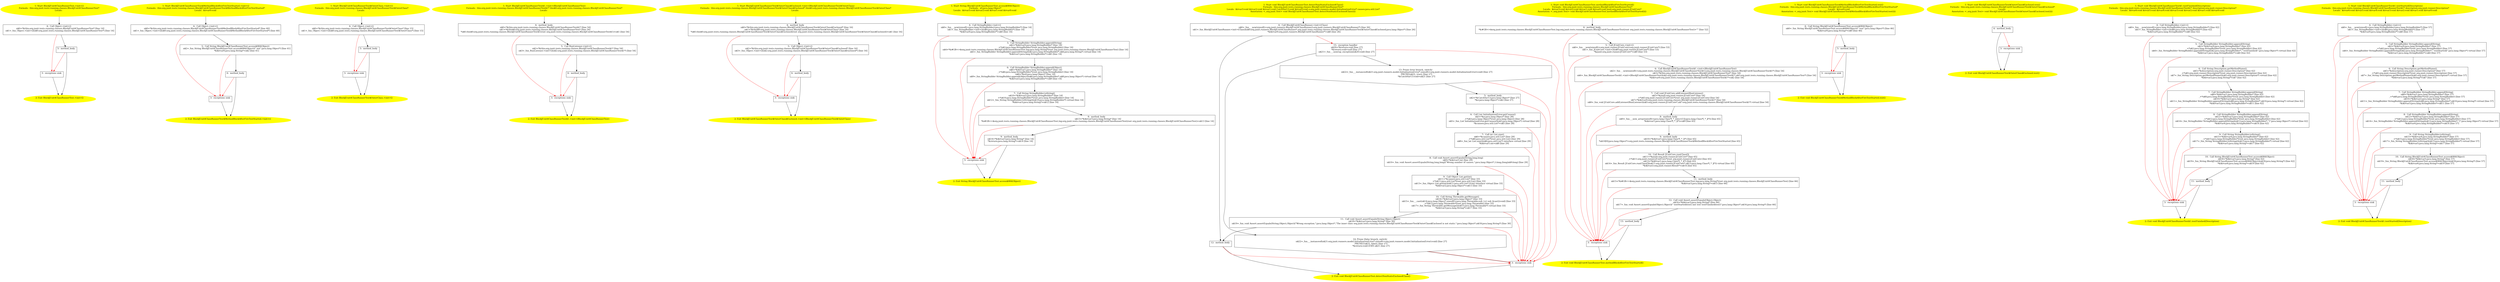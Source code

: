 /* @generated */
digraph cfg {
"org.junit.tests.running.classes.BlockJUnit4ClassRunnerTest.<init>().0ccaf210f6cb9d9d7586b51e036d85d2_1" [label="1: Start BlockJUnit4ClassRunnerTest.<init>()\nFormals:  this:org.junit.tests.running.classes.BlockJUnit4ClassRunnerTest*\nLocals:  \n  " color=yellow style=filled]
	

	 "org.junit.tests.running.classes.BlockJUnit4ClassRunnerTest.<init>().0ccaf210f6cb9d9d7586b51e036d85d2_1" -> "org.junit.tests.running.classes.BlockJUnit4ClassRunnerTest.<init>().0ccaf210f6cb9d9d7586b51e036d85d2_4" ;
"org.junit.tests.running.classes.BlockJUnit4ClassRunnerTest.<init>().0ccaf210f6cb9d9d7586b51e036d85d2_2" [label="2: Exit BlockJUnit4ClassRunnerTest.<init>() \n  " color=yellow style=filled]
	

"org.junit.tests.running.classes.BlockJUnit4ClassRunnerTest.<init>().0ccaf210f6cb9d9d7586b51e036d85d2_3" [label="3:  exceptions sink \n  " shape="box"]
	

	 "org.junit.tests.running.classes.BlockJUnit4ClassRunnerTest.<init>().0ccaf210f6cb9d9d7586b51e036d85d2_3" -> "org.junit.tests.running.classes.BlockJUnit4ClassRunnerTest.<init>().0ccaf210f6cb9d9d7586b51e036d85d2_2" ;
"org.junit.tests.running.classes.BlockJUnit4ClassRunnerTest.<init>().0ccaf210f6cb9d9d7586b51e036d85d2_4" [label="4:  Call Object.<init>() \n   n$0=*&this:org.junit.tests.running.classes.BlockJUnit4ClassRunnerTest* [line 14]\n  n$1=_fun_Object.<init>()(n$0:org.junit.tests.running.classes.BlockJUnit4ClassRunnerTest*) [line 14]\n " shape="box"]
	

	 "org.junit.tests.running.classes.BlockJUnit4ClassRunnerTest.<init>().0ccaf210f6cb9d9d7586b51e036d85d2_4" -> "org.junit.tests.running.classes.BlockJUnit4ClassRunnerTest.<init>().0ccaf210f6cb9d9d7586b51e036d85d2_5" ;
	 "org.junit.tests.running.classes.BlockJUnit4ClassRunnerTest.<init>().0ccaf210f6cb9d9d7586b51e036d85d2_4" -> "org.junit.tests.running.classes.BlockJUnit4ClassRunnerTest.<init>().0ccaf210f6cb9d9d7586b51e036d85d2_3" [color="red" ];
"org.junit.tests.running.classes.BlockJUnit4ClassRunnerTest.<init>().0ccaf210f6cb9d9d7586b51e036d85d2_5" [label="5:  method_body \n  " shape="box"]
	

	 "org.junit.tests.running.classes.BlockJUnit4ClassRunnerTest.<init>().0ccaf210f6cb9d9d7586b51e036d85d2_5" -> "org.junit.tests.running.classes.BlockJUnit4ClassRunnerTest.<init>().0ccaf210f6cb9d9d7586b51e036d85d2_2" ;
	 "org.junit.tests.running.classes.BlockJUnit4ClassRunnerTest.<init>().0ccaf210f6cb9d9d7586b51e036d85d2_5" -> "org.junit.tests.running.classes.BlockJUnit4ClassRunnerTest.<init>().0ccaf210f6cb9d9d7586b51e036d85d2_3" [color="red" ];
"org.junit.tests.running.classes.BlockJUnit4ClassRunnerTest$MethodBlockAfterFireTestStarted.<init>().976bb95f056223e97edb128675560f24_1" [label="1: Start BlockJUnit4ClassRunnerTest$MethodBlockAfterFireTestStarted.<init>()\nFormals:  this:org.junit.tests.running.classes.BlockJUnit4ClassRunnerTest$MethodBlockAfterFireTestStarted*\nLocals:  $irvar0:void \n  " color=yellow style=filled]
	

	 "org.junit.tests.running.classes.BlockJUnit4ClassRunnerTest$MethodBlockAfterFireTestStarted.<init>().976bb95f056223e97edb128675560f24_1" -> "org.junit.tests.running.classes.BlockJUnit4ClassRunnerTest$MethodBlockAfterFireTestStarted.<init>().976bb95f056223e97edb128675560f24_4" ;
"org.junit.tests.running.classes.BlockJUnit4ClassRunnerTest$MethodBlockAfterFireTestStarted.<init>().976bb95f056223e97edb128675560f24_2" [label="2: Exit BlockJUnit4ClassRunnerTest$MethodBlockAfterFireTestStarted.<init>() \n  " color=yellow style=filled]
	

"org.junit.tests.running.classes.BlockJUnit4ClassRunnerTest$MethodBlockAfterFireTestStarted.<init>().976bb95f056223e97edb128675560f24_3" [label="3:  exceptions sink \n  " shape="box"]
	

	 "org.junit.tests.running.classes.BlockJUnit4ClassRunnerTest$MethodBlockAfterFireTestStarted.<init>().976bb95f056223e97edb128675560f24_3" -> "org.junit.tests.running.classes.BlockJUnit4ClassRunnerTest$MethodBlockAfterFireTestStarted.<init>().976bb95f056223e97edb128675560f24_2" ;
"org.junit.tests.running.classes.BlockJUnit4ClassRunnerTest$MethodBlockAfterFireTestStarted.<init>().976bb95f056223e97edb128675560f24_4" [label="4:  Call Object.<init>() \n   n$0=*&this:org.junit.tests.running.classes.BlockJUnit4ClassRunnerTest$MethodBlockAfterFireTestStarted* [line 40]\n  n$1=_fun_Object.<init>()(n$0:org.junit.tests.running.classes.BlockJUnit4ClassRunnerTest$MethodBlockAfterFireTestStarted*) [line 40]\n " shape="box"]
	

	 "org.junit.tests.running.classes.BlockJUnit4ClassRunnerTest$MethodBlockAfterFireTestStarted.<init>().976bb95f056223e97edb128675560f24_4" -> "org.junit.tests.running.classes.BlockJUnit4ClassRunnerTest$MethodBlockAfterFireTestStarted.<init>().976bb95f056223e97edb128675560f24_5" ;
	 "org.junit.tests.running.classes.BlockJUnit4ClassRunnerTest$MethodBlockAfterFireTestStarted.<init>().976bb95f056223e97edb128675560f24_4" -> "org.junit.tests.running.classes.BlockJUnit4ClassRunnerTest$MethodBlockAfterFireTestStarted.<init>().976bb95f056223e97edb128675560f24_3" [color="red" ];
"org.junit.tests.running.classes.BlockJUnit4ClassRunnerTest$MethodBlockAfterFireTestStarted.<init>().976bb95f056223e97edb128675560f24_5" [label="5:  Call String BlockJUnit4ClassRunnerTest.access$084(Object) \n   n$2=_fun_String BlockJUnit4ClassRunnerTest.access$084(Object)(\" init\":java.lang.Object*) [line 41]\n  *&$irvar0:java.lang.String*=n$2 [line 41]\n " shape="box"]
	

	 "org.junit.tests.running.classes.BlockJUnit4ClassRunnerTest$MethodBlockAfterFireTestStarted.<init>().976bb95f056223e97edb128675560f24_5" -> "org.junit.tests.running.classes.BlockJUnit4ClassRunnerTest$MethodBlockAfterFireTestStarted.<init>().976bb95f056223e97edb128675560f24_6" ;
	 "org.junit.tests.running.classes.BlockJUnit4ClassRunnerTest$MethodBlockAfterFireTestStarted.<init>().976bb95f056223e97edb128675560f24_5" -> "org.junit.tests.running.classes.BlockJUnit4ClassRunnerTest$MethodBlockAfterFireTestStarted.<init>().976bb95f056223e97edb128675560f24_3" [color="red" ];
"org.junit.tests.running.classes.BlockJUnit4ClassRunnerTest$MethodBlockAfterFireTestStarted.<init>().976bb95f056223e97edb128675560f24_6" [label="6:  method_body \n  " shape="box"]
	

	 "org.junit.tests.running.classes.BlockJUnit4ClassRunnerTest$MethodBlockAfterFireTestStarted.<init>().976bb95f056223e97edb128675560f24_6" -> "org.junit.tests.running.classes.BlockJUnit4ClassRunnerTest$MethodBlockAfterFireTestStarted.<init>().976bb95f056223e97edb128675560f24_2" ;
	 "org.junit.tests.running.classes.BlockJUnit4ClassRunnerTest$MethodBlockAfterFireTestStarted.<init>().976bb95f056223e97edb128675560f24_6" -> "org.junit.tests.running.classes.BlockJUnit4ClassRunnerTest$MethodBlockAfterFireTestStarted.<init>().976bb95f056223e97edb128675560f24_3" [color="red" ];
"org.junit.tests.running.classes.BlockJUnit4ClassRunnerTest$OuterClass.<init>().468cad7e169dc5962fd73e91bcdac1f0_1" [label="1: Start BlockJUnit4ClassRunnerTest$OuterClass.<init>()\nFormals:  this:org.junit.tests.running.classes.BlockJUnit4ClassRunnerTest$OuterClass*\nLocals:  \n  " color=yellow style=filled]
	

	 "org.junit.tests.running.classes.BlockJUnit4ClassRunnerTest$OuterClass.<init>().468cad7e169dc5962fd73e91bcdac1f0_1" -> "org.junit.tests.running.classes.BlockJUnit4ClassRunnerTest$OuterClass.<init>().468cad7e169dc5962fd73e91bcdac1f0_4" ;
"org.junit.tests.running.classes.BlockJUnit4ClassRunnerTest$OuterClass.<init>().468cad7e169dc5962fd73e91bcdac1f0_2" [label="2: Exit BlockJUnit4ClassRunnerTest$OuterClass.<init>() \n  " color=yellow style=filled]
	

"org.junit.tests.running.classes.BlockJUnit4ClassRunnerTest$OuterClass.<init>().468cad7e169dc5962fd73e91bcdac1f0_3" [label="3:  exceptions sink \n  " shape="box"]
	

	 "org.junit.tests.running.classes.BlockJUnit4ClassRunnerTest$OuterClass.<init>().468cad7e169dc5962fd73e91bcdac1f0_3" -> "org.junit.tests.running.classes.BlockJUnit4ClassRunnerTest$OuterClass.<init>().468cad7e169dc5962fd73e91bcdac1f0_2" ;
"org.junit.tests.running.classes.BlockJUnit4ClassRunnerTest$OuterClass.<init>().468cad7e169dc5962fd73e91bcdac1f0_4" [label="4:  Call Object.<init>() \n   n$0=*&this:org.junit.tests.running.classes.BlockJUnit4ClassRunnerTest$OuterClass* [line 15]\n  n$1=_fun_Object.<init>()(n$0:org.junit.tests.running.classes.BlockJUnit4ClassRunnerTest$OuterClass*) [line 15]\n " shape="box"]
	

	 "org.junit.tests.running.classes.BlockJUnit4ClassRunnerTest$OuterClass.<init>().468cad7e169dc5962fd73e91bcdac1f0_4" -> "org.junit.tests.running.classes.BlockJUnit4ClassRunnerTest$OuterClass.<init>().468cad7e169dc5962fd73e91bcdac1f0_5" ;
	 "org.junit.tests.running.classes.BlockJUnit4ClassRunnerTest$OuterClass.<init>().468cad7e169dc5962fd73e91bcdac1f0_4" -> "org.junit.tests.running.classes.BlockJUnit4ClassRunnerTest$OuterClass.<init>().468cad7e169dc5962fd73e91bcdac1f0_3" [color="red" ];
"org.junit.tests.running.classes.BlockJUnit4ClassRunnerTest$OuterClass.<init>().468cad7e169dc5962fd73e91bcdac1f0_5" [label="5:  method_body \n  " shape="box"]
	

	 "org.junit.tests.running.classes.BlockJUnit4ClassRunnerTest$OuterClass.<init>().468cad7e169dc5962fd73e91bcdac1f0_5" -> "org.junit.tests.running.classes.BlockJUnit4ClassRunnerTest$OuterClass.<init>().468cad7e169dc5962fd73e91bcdac1f0_2" ;
	 "org.junit.tests.running.classes.BlockJUnit4ClassRunnerTest$OuterClass.<init>().468cad7e169dc5962fd73e91bcdac1f0_5" -> "org.junit.tests.running.classes.BlockJUnit4ClassRunnerTest$OuterClass.<init>().468cad7e169dc5962fd73e91bcdac1f0_3" [color="red" ];
"org.junit.tests.running.classes.BlockJUnit4ClassRunnerTest$1.<init>(org.junit.tests.running.classes..2d386812988d48cb2ee0f0733533201a_1" [label="1: Start BlockJUnit4ClassRunnerTest$1.<init>(BlockJUnit4ClassRunnerTest)\nFormals:  this:org.junit.tests.running.classes.BlockJUnit4ClassRunnerTest$1* this$0:org.junit.tests.running.classes.BlockJUnit4ClassRunnerTest*\nLocals:  \n  " color=yellow style=filled]
	

	 "org.junit.tests.running.classes.BlockJUnit4ClassRunnerTest$1.<init>(org.junit.tests.running.classes..2d386812988d48cb2ee0f0733533201a_1" -> "org.junit.tests.running.classes.BlockJUnit4ClassRunnerTest$1.<init>(org.junit.tests.running.classes..2d386812988d48cb2ee0f0733533201a_4" ;
"org.junit.tests.running.classes.BlockJUnit4ClassRunnerTest$1.<init>(org.junit.tests.running.classes..2d386812988d48cb2ee0f0733533201a_2" [label="2: Exit BlockJUnit4ClassRunnerTest$1.<init>(BlockJUnit4ClassRunnerTest) \n  " color=yellow style=filled]
	

"org.junit.tests.running.classes.BlockJUnit4ClassRunnerTest$1.<init>(org.junit.tests.running.classes..2d386812988d48cb2ee0f0733533201a_3" [label="3:  exceptions sink \n  " shape="box"]
	

	 "org.junit.tests.running.classes.BlockJUnit4ClassRunnerTest$1.<init>(org.junit.tests.running.classes..2d386812988d48cb2ee0f0733533201a_3" -> "org.junit.tests.running.classes.BlockJUnit4ClassRunnerTest$1.<init>(org.junit.tests.running.classes..2d386812988d48cb2ee0f0733533201a_2" ;
"org.junit.tests.running.classes.BlockJUnit4ClassRunnerTest$1.<init>(org.junit.tests.running.classes..2d386812988d48cb2ee0f0733533201a_4" [label="4:  method_body \n   n$0=*&this:org.junit.tests.running.classes.BlockJUnit4ClassRunnerTest$1* [line 54]\n  n$1=*&this$0:org.junit.tests.running.classes.BlockJUnit4ClassRunnerTest* [line 54]\n  *n$0.this$0:org.junit.tests.running.classes.BlockJUnit4ClassRunnerTest$1(root org.junit.tests.running.classes.BlockJUnit4ClassRunnerTest$1)=n$1 [line 54]\n " shape="box"]
	

	 "org.junit.tests.running.classes.BlockJUnit4ClassRunnerTest$1.<init>(org.junit.tests.running.classes..2d386812988d48cb2ee0f0733533201a_4" -> "org.junit.tests.running.classes.BlockJUnit4ClassRunnerTest$1.<init>(org.junit.tests.running.classes..2d386812988d48cb2ee0f0733533201a_5" ;
	 "org.junit.tests.running.classes.BlockJUnit4ClassRunnerTest$1.<init>(org.junit.tests.running.classes..2d386812988d48cb2ee0f0733533201a_4" -> "org.junit.tests.running.classes.BlockJUnit4ClassRunnerTest$1.<init>(org.junit.tests.running.classes..2d386812988d48cb2ee0f0733533201a_3" [color="red" ];
"org.junit.tests.running.classes.BlockJUnit4ClassRunnerTest$1.<init>(org.junit.tests.running.classes..2d386812988d48cb2ee0f0733533201a_5" [label="5:  Call RunListener.<init>() \n   n$2=*&this:org.junit.tests.running.classes.BlockJUnit4ClassRunnerTest$1* [line 54]\n  n$3=_fun_RunListener.<init>()(n$2:org.junit.tests.running.classes.BlockJUnit4ClassRunnerTest$1*) [line 54]\n " shape="box"]
	

	 "org.junit.tests.running.classes.BlockJUnit4ClassRunnerTest$1.<init>(org.junit.tests.running.classes..2d386812988d48cb2ee0f0733533201a_5" -> "org.junit.tests.running.classes.BlockJUnit4ClassRunnerTest$1.<init>(org.junit.tests.running.classes..2d386812988d48cb2ee0f0733533201a_6" ;
	 "org.junit.tests.running.classes.BlockJUnit4ClassRunnerTest$1.<init>(org.junit.tests.running.classes..2d386812988d48cb2ee0f0733533201a_5" -> "org.junit.tests.running.classes.BlockJUnit4ClassRunnerTest$1.<init>(org.junit.tests.running.classes..2d386812988d48cb2ee0f0733533201a_3" [color="red" ];
"org.junit.tests.running.classes.BlockJUnit4ClassRunnerTest$1.<init>(org.junit.tests.running.classes..2d386812988d48cb2ee0f0733533201a_6" [label="6:  method_body \n  " shape="box"]
	

	 "org.junit.tests.running.classes.BlockJUnit4ClassRunnerTest$1.<init>(org.junit.tests.running.classes..2d386812988d48cb2ee0f0733533201a_6" -> "org.junit.tests.running.classes.BlockJUnit4ClassRunnerTest$1.<init>(org.junit.tests.running.classes..2d386812988d48cb2ee0f0733533201a_2" ;
	 "org.junit.tests.running.classes.BlockJUnit4ClassRunnerTest$1.<init>(org.junit.tests.running.classes..2d386812988d48cb2ee0f0733533201a_6" -> "org.junit.tests.running.classes.BlockJUnit4ClassRunnerTest$1.<init>(org.junit.tests.running.classes..2d386812988d48cb2ee0f0733533201a_3" [color="red" ];
"org.junit.tests.running.classes.BlockJUnit4ClassRunnerTest$OuterClass$Enclosed.<init>(org.junit.test.5f668969eba7d370daf0231df4a75d22_1" [label="1: Start BlockJUnit4ClassRunnerTest$OuterClass$Enclosed.<init>(BlockJUnit4ClassRunnerTest$OuterClass)\nFormals:  this:org.junit.tests.running.classes.BlockJUnit4ClassRunnerTest$OuterClass$Enclosed* this$0:org.junit.tests.running.classes.BlockJUnit4ClassRunnerTest$OuterClass*\nLocals:  \n  " color=yellow style=filled]
	

	 "org.junit.tests.running.classes.BlockJUnit4ClassRunnerTest$OuterClass$Enclosed.<init>(org.junit.test.5f668969eba7d370daf0231df4a75d22_1" -> "org.junit.tests.running.classes.BlockJUnit4ClassRunnerTest$OuterClass$Enclosed.<init>(org.junit.test.5f668969eba7d370daf0231df4a75d22_4" ;
"org.junit.tests.running.classes.BlockJUnit4ClassRunnerTest$OuterClass$Enclosed.<init>(org.junit.test.5f668969eba7d370daf0231df4a75d22_2" [label="2: Exit BlockJUnit4ClassRunnerTest$OuterClass$Enclosed.<init>(BlockJUnit4ClassRunnerTest$OuterClass) \n  " color=yellow style=filled]
	

"org.junit.tests.running.classes.BlockJUnit4ClassRunnerTest$OuterClass$Enclosed.<init>(org.junit.test.5f668969eba7d370daf0231df4a75d22_3" [label="3:  exceptions sink \n  " shape="box"]
	

	 "org.junit.tests.running.classes.BlockJUnit4ClassRunnerTest$OuterClass$Enclosed.<init>(org.junit.test.5f668969eba7d370daf0231df4a75d22_3" -> "org.junit.tests.running.classes.BlockJUnit4ClassRunnerTest$OuterClass$Enclosed.<init>(org.junit.test.5f668969eba7d370daf0231df4a75d22_2" ;
"org.junit.tests.running.classes.BlockJUnit4ClassRunnerTest$OuterClass$Enclosed.<init>(org.junit.test.5f668969eba7d370daf0231df4a75d22_4" [label="4:  method_body \n   n$0=*&this:org.junit.tests.running.classes.BlockJUnit4ClassRunnerTest$OuterClass$Enclosed* [line 16]\n  n$1=*&this$0:org.junit.tests.running.classes.BlockJUnit4ClassRunnerTest$OuterClass* [line 16]\n  *n$0.this$0:org.junit.tests.running.classes.BlockJUnit4ClassRunnerTest$OuterClass$Enclosed(root org.junit.tests.running.classes.BlockJUnit4ClassRunnerTest$OuterClass$Enclosed)=n$1 [line 16]\n " shape="box"]
	

	 "org.junit.tests.running.classes.BlockJUnit4ClassRunnerTest$OuterClass$Enclosed.<init>(org.junit.test.5f668969eba7d370daf0231df4a75d22_4" -> "org.junit.tests.running.classes.BlockJUnit4ClassRunnerTest$OuterClass$Enclosed.<init>(org.junit.test.5f668969eba7d370daf0231df4a75d22_5" ;
	 "org.junit.tests.running.classes.BlockJUnit4ClassRunnerTest$OuterClass$Enclosed.<init>(org.junit.test.5f668969eba7d370daf0231df4a75d22_4" -> "org.junit.tests.running.classes.BlockJUnit4ClassRunnerTest$OuterClass$Enclosed.<init>(org.junit.test.5f668969eba7d370daf0231df4a75d22_3" [color="red" ];
"org.junit.tests.running.classes.BlockJUnit4ClassRunnerTest$OuterClass$Enclosed.<init>(org.junit.test.5f668969eba7d370daf0231df4a75d22_5" [label="5:  Call Object.<init>() \n   n$2=*&this:org.junit.tests.running.classes.BlockJUnit4ClassRunnerTest$OuterClass$Enclosed* [line 16]\n  n$3=_fun_Object.<init>()(n$2:org.junit.tests.running.classes.BlockJUnit4ClassRunnerTest$OuterClass$Enclosed*) [line 16]\n " shape="box"]
	

	 "org.junit.tests.running.classes.BlockJUnit4ClassRunnerTest$OuterClass$Enclosed.<init>(org.junit.test.5f668969eba7d370daf0231df4a75d22_5" -> "org.junit.tests.running.classes.BlockJUnit4ClassRunnerTest$OuterClass$Enclosed.<init>(org.junit.test.5f668969eba7d370daf0231df4a75d22_6" ;
	 "org.junit.tests.running.classes.BlockJUnit4ClassRunnerTest$OuterClass$Enclosed.<init>(org.junit.test.5f668969eba7d370daf0231df4a75d22_5" -> "org.junit.tests.running.classes.BlockJUnit4ClassRunnerTest$OuterClass$Enclosed.<init>(org.junit.test.5f668969eba7d370daf0231df4a75d22_3" [color="red" ];
"org.junit.tests.running.classes.BlockJUnit4ClassRunnerTest$OuterClass$Enclosed.<init>(org.junit.test.5f668969eba7d370daf0231df4a75d22_6" [label="6:  method_body \n  " shape="box"]
	

	 "org.junit.tests.running.classes.BlockJUnit4ClassRunnerTest$OuterClass$Enclosed.<init>(org.junit.test.5f668969eba7d370daf0231df4a75d22_6" -> "org.junit.tests.running.classes.BlockJUnit4ClassRunnerTest$OuterClass$Enclosed.<init>(org.junit.test.5f668969eba7d370daf0231df4a75d22_2" ;
	 "org.junit.tests.running.classes.BlockJUnit4ClassRunnerTest$OuterClass$Enclosed.<init>(org.junit.test.5f668969eba7d370daf0231df4a75d22_6" -> "org.junit.tests.running.classes.BlockJUnit4ClassRunnerTest$OuterClass$Enclosed.<init>(org.junit.test.5f668969eba7d370daf0231df4a75d22_3" [color="red" ];
"org.junit.tests.running.classes.BlockJUnit4ClassRunnerTest.access$084(java.lang.Object):java.lang.St.1e496efe9eeb2ae801d5e80df35b0547_1" [label="1: Start String BlockJUnit4ClassRunnerTest.access$084(Object)\nFormals:  x0:java.lang.Object*\nLocals:  $irvar3:void $irvar2:void $irvar1:void $irvar0:void \n  " color=yellow style=filled]
	

	 "org.junit.tests.running.classes.BlockJUnit4ClassRunnerTest.access$084(java.lang.Object):java.lang.St.1e496efe9eeb2ae801d5e80df35b0547_1" -> "org.junit.tests.running.classes.BlockJUnit4ClassRunnerTest.access$084(java.lang.Object):java.lang.St.1e496efe9eeb2ae801d5e80df35b0547_4" ;
"org.junit.tests.running.classes.BlockJUnit4ClassRunnerTest.access$084(java.lang.Object):java.lang.St.1e496efe9eeb2ae801d5e80df35b0547_2" [label="2: Exit String BlockJUnit4ClassRunnerTest.access$084(Object) \n  " color=yellow style=filled]
	

"org.junit.tests.running.classes.BlockJUnit4ClassRunnerTest.access$084(java.lang.Object):java.lang.St.1e496efe9eeb2ae801d5e80df35b0547_3" [label="3:  exceptions sink \n  " shape="box"]
	

	 "org.junit.tests.running.classes.BlockJUnit4ClassRunnerTest.access$084(java.lang.Object):java.lang.St.1e496efe9eeb2ae801d5e80df35b0547_3" -> "org.junit.tests.running.classes.BlockJUnit4ClassRunnerTest.access$084(java.lang.Object):java.lang.St.1e496efe9eeb2ae801d5e80df35b0547_2" ;
"org.junit.tests.running.classes.BlockJUnit4ClassRunnerTest.access$084(java.lang.Object):java.lang.St.1e496efe9eeb2ae801d5e80df35b0547_4" [label="4:  Call StringBuilder.<init>() \n   n$0=_fun___new(sizeof(t=java.lang.StringBuilder):java.lang.StringBuilder*) [line 14]\n  n$1=_fun_StringBuilder.<init>()(n$0:java.lang.StringBuilder*) [line 14]\n  *&$irvar0:java.lang.StringBuilder*=n$0 [line 14]\n " shape="box"]
	

	 "org.junit.tests.running.classes.BlockJUnit4ClassRunnerTest.access$084(java.lang.Object):java.lang.St.1e496efe9eeb2ae801d5e80df35b0547_4" -> "org.junit.tests.running.classes.BlockJUnit4ClassRunnerTest.access$084(java.lang.Object):java.lang.St.1e496efe9eeb2ae801d5e80df35b0547_5" ;
	 "org.junit.tests.running.classes.BlockJUnit4ClassRunnerTest.access$084(java.lang.Object):java.lang.St.1e496efe9eeb2ae801d5e80df35b0547_4" -> "org.junit.tests.running.classes.BlockJUnit4ClassRunnerTest.access$084(java.lang.Object):java.lang.St.1e496efe9eeb2ae801d5e80df35b0547_3" [color="red" ];
"org.junit.tests.running.classes.BlockJUnit4ClassRunnerTest.access$084(java.lang.Object):java.lang.St.1e496efe9eeb2ae801d5e80df35b0547_5" [label="5:  Call StringBuilder StringBuilder.append(String) \n   n$2=*&$irvar0:java.lang.StringBuilder* [line 14]\n  _=*n$2:java.lang.StringBuilder*(root java.lang.StringBuilder) [line 14]\n  n$4=*&#GB<>$org.junit.tests.running.classes.BlockJUnit4ClassRunnerTest.log:java.lang.String*(root org.junit.tests.running.classes.BlockJUnit4ClassRunnerTest) [line 14]\n  n$5=_fun_StringBuilder StringBuilder.append(String)(n$2:java.lang.StringBuilder*,n$4:java.lang.String*) virtual [line 14]\n  *&$irvar1:java.lang.StringBuilder*=n$5 [line 14]\n " shape="box"]
	

	 "org.junit.tests.running.classes.BlockJUnit4ClassRunnerTest.access$084(java.lang.Object):java.lang.St.1e496efe9eeb2ae801d5e80df35b0547_5" -> "org.junit.tests.running.classes.BlockJUnit4ClassRunnerTest.access$084(java.lang.Object):java.lang.St.1e496efe9eeb2ae801d5e80df35b0547_6" ;
	 "org.junit.tests.running.classes.BlockJUnit4ClassRunnerTest.access$084(java.lang.Object):java.lang.St.1e496efe9eeb2ae801d5e80df35b0547_5" -> "org.junit.tests.running.classes.BlockJUnit4ClassRunnerTest.access$084(java.lang.Object):java.lang.St.1e496efe9eeb2ae801d5e80df35b0547_3" [color="red" ];
"org.junit.tests.running.classes.BlockJUnit4ClassRunnerTest.access$084(java.lang.Object):java.lang.St.1e496efe9eeb2ae801d5e80df35b0547_6" [label="6:  Call StringBuilder StringBuilder.append(Object) \n   n$6=*&$irvar1:java.lang.StringBuilder* [line 14]\n  _=*n$6:java.lang.StringBuilder*(root java.lang.StringBuilder) [line 14]\n  n$8=*&x0:java.lang.Object* [line 14]\n  n$9=_fun_StringBuilder StringBuilder.append(Object)(n$6:java.lang.StringBuilder*,n$8:java.lang.Object*) virtual [line 14]\n  *&$irvar2:java.lang.StringBuilder*=n$9 [line 14]\n " shape="box"]
	

	 "org.junit.tests.running.classes.BlockJUnit4ClassRunnerTest.access$084(java.lang.Object):java.lang.St.1e496efe9eeb2ae801d5e80df35b0547_6" -> "org.junit.tests.running.classes.BlockJUnit4ClassRunnerTest.access$084(java.lang.Object):java.lang.St.1e496efe9eeb2ae801d5e80df35b0547_7" ;
	 "org.junit.tests.running.classes.BlockJUnit4ClassRunnerTest.access$084(java.lang.Object):java.lang.St.1e496efe9eeb2ae801d5e80df35b0547_6" -> "org.junit.tests.running.classes.BlockJUnit4ClassRunnerTest.access$084(java.lang.Object):java.lang.St.1e496efe9eeb2ae801d5e80df35b0547_3" [color="red" ];
"org.junit.tests.running.classes.BlockJUnit4ClassRunnerTest.access$084(java.lang.Object):java.lang.St.1e496efe9eeb2ae801d5e80df35b0547_7" [label="7:  Call String StringBuilder.toString() \n   n$10=*&$irvar2:java.lang.StringBuilder* [line 14]\n  _=*n$10:java.lang.StringBuilder*(root java.lang.StringBuilder) [line 14]\n  n$12=_fun_String StringBuilder.toString()(n$10:java.lang.StringBuilder*) virtual [line 14]\n  *&$irvar3:java.lang.String*=n$12 [line 14]\n " shape="box"]
	

	 "org.junit.tests.running.classes.BlockJUnit4ClassRunnerTest.access$084(java.lang.Object):java.lang.St.1e496efe9eeb2ae801d5e80df35b0547_7" -> "org.junit.tests.running.classes.BlockJUnit4ClassRunnerTest.access$084(java.lang.Object):java.lang.St.1e496efe9eeb2ae801d5e80df35b0547_8" ;
	 "org.junit.tests.running.classes.BlockJUnit4ClassRunnerTest.access$084(java.lang.Object):java.lang.St.1e496efe9eeb2ae801d5e80df35b0547_7" -> "org.junit.tests.running.classes.BlockJUnit4ClassRunnerTest.access$084(java.lang.Object):java.lang.St.1e496efe9eeb2ae801d5e80df35b0547_3" [color="red" ];
"org.junit.tests.running.classes.BlockJUnit4ClassRunnerTest.access$084(java.lang.Object):java.lang.St.1e496efe9eeb2ae801d5e80df35b0547_8" [label="8:  method_body \n   n$13=*&$irvar3:java.lang.String* [line 14]\n  *&#GB<>$org.junit.tests.running.classes.BlockJUnit4ClassRunnerTest.log:org.junit.tests.running.classes.BlockJUnit4ClassRunnerTest(root org.junit.tests.running.classes.BlockJUnit4ClassRunnerTest)=n$13 [line 14]\n " shape="box"]
	

	 "org.junit.tests.running.classes.BlockJUnit4ClassRunnerTest.access$084(java.lang.Object):java.lang.St.1e496efe9eeb2ae801d5e80df35b0547_8" -> "org.junit.tests.running.classes.BlockJUnit4ClassRunnerTest.access$084(java.lang.Object):java.lang.St.1e496efe9eeb2ae801d5e80df35b0547_9" ;
	 "org.junit.tests.running.classes.BlockJUnit4ClassRunnerTest.access$084(java.lang.Object):java.lang.St.1e496efe9eeb2ae801d5e80df35b0547_8" -> "org.junit.tests.running.classes.BlockJUnit4ClassRunnerTest.access$084(java.lang.Object):java.lang.St.1e496efe9eeb2ae801d5e80df35b0547_3" [color="red" ];
"org.junit.tests.running.classes.BlockJUnit4ClassRunnerTest.access$084(java.lang.Object):java.lang.St.1e496efe9eeb2ae801d5e80df35b0547_9" [label="9:  method_body \n   n$14=*&$irvar3:java.lang.String* [line 14]\n  *&return:java.lang.String*=n$14 [line 14]\n " shape="box"]
	

	 "org.junit.tests.running.classes.BlockJUnit4ClassRunnerTest.access$084(java.lang.Object):java.lang.St.1e496efe9eeb2ae801d5e80df35b0547_9" -> "org.junit.tests.running.classes.BlockJUnit4ClassRunnerTest.access$084(java.lang.Object):java.lang.St.1e496efe9eeb2ae801d5e80df35b0547_2" ;
	 "org.junit.tests.running.classes.BlockJUnit4ClassRunnerTest.access$084(java.lang.Object):java.lang.St.1e496efe9eeb2ae801d5e80df35b0547_9" -> "org.junit.tests.running.classes.BlockJUnit4ClassRunnerTest.access$084(java.lang.Object):java.lang.St.1e496efe9eeb2ae801d5e80df35b0547_3" [color="red" ];
"org.junit.tests.running.classes.BlockJUnit4ClassRunnerTest.detectNonStaticEnclosedClass():void.c363d0482ffd172620d9459fc38e8a38_1" [label="1: Start void BlockJUnit4ClassRunnerTest.detectNonStaticEnclosedClass()\nFormals:  this:org.junit.tests.running.classes.BlockJUnit4ClassRunnerTest*\nLocals:  $irvar3:void $irvar2:void $irvar1:void CatchVar13:void $irvar0:void e:org.junit.runners.model.InitializationError* causes:java.util.List*\nAnnotation: <_org.junit.Test> void BlockJUnit4ClassRunnerTest.detectNonStaticEnclosedClass()() \n  " color=yellow style=filled]
	

	 "org.junit.tests.running.classes.BlockJUnit4ClassRunnerTest.detectNonStaticEnclosedClass():void.c363d0482ffd172620d9459fc38e8a38_1" -> "org.junit.tests.running.classes.BlockJUnit4ClassRunnerTest.detectNonStaticEnclosedClass():void.c363d0482ffd172620d9459fc38e8a38_4" ;
"org.junit.tests.running.classes.BlockJUnit4ClassRunnerTest.detectNonStaticEnclosedClass():void.c363d0482ffd172620d9459fc38e8a38_2" [label="2: Exit void BlockJUnit4ClassRunnerTest.detectNonStaticEnclosedClass() \n  " color=yellow style=filled]
	

"org.junit.tests.running.classes.BlockJUnit4ClassRunnerTest.detectNonStaticEnclosedClass():void.c363d0482ffd172620d9459fc38e8a38_3" [label="3:  exceptions sink \n  " shape="box"]
	

	 "org.junit.tests.running.classes.BlockJUnit4ClassRunnerTest.detectNonStaticEnclosedClass():void.c363d0482ffd172620d9459fc38e8a38_3" -> "org.junit.tests.running.classes.BlockJUnit4ClassRunnerTest.detectNonStaticEnclosedClass():void.c363d0482ffd172620d9459fc38e8a38_2" ;
"org.junit.tests.running.classes.BlockJUnit4ClassRunnerTest.detectNonStaticEnclosedClass():void.c363d0482ffd172620d9459fc38e8a38_4" [label="4:  Call BlockJUnit4ClassRunner.<init>(Class) \n   n$0=_fun___new(sizeof(t=org.junit.runners.BlockJUnit4ClassRunner):org.junit.runners.BlockJUnit4ClassRunner*) [line 26]\n  n$1=_fun_BlockJUnit4ClassRunner.<init>(Class)(n$0:org.junit.runners.BlockJUnit4ClassRunner*,org.junit.tests.running.classes.BlockJUnit4ClassRunnerTest$OuterClass$Enclosed:java.lang.Object*) [line 26]\n  *&$irvar0:org.junit.runners.BlockJUnit4ClassRunner*=n$0 [line 26]\n " shape="box"]
	

	 "org.junit.tests.running.classes.BlockJUnit4ClassRunnerTest.detectNonStaticEnclosedClass():void.c363d0482ffd172620d9459fc38e8a38_4" -> "org.junit.tests.running.classes.BlockJUnit4ClassRunnerTest.detectNonStaticEnclosedClass():void.c363d0482ffd172620d9459fc38e8a38_12" ;
	 "org.junit.tests.running.classes.BlockJUnit4ClassRunnerTest.detectNonStaticEnclosedClass():void.c363d0482ffd172620d9459fc38e8a38_4" -> "org.junit.tests.running.classes.BlockJUnit4ClassRunnerTest.detectNonStaticEnclosedClass():void.c363d0482ffd172620d9459fc38e8a38_15" [color="red" ];
"org.junit.tests.running.classes.BlockJUnit4ClassRunnerTest.detectNonStaticEnclosedClass():void.c363d0482ffd172620d9459fc38e8a38_5" [label="5:  method_body \n   n$2=*&CatchVar13:java.lang.Object* [line 27]\n  *&e:java.lang.Object*=n$2 [line 27]\n " shape="box"]
	

	 "org.junit.tests.running.classes.BlockJUnit4ClassRunnerTest.detectNonStaticEnclosedClass():void.c363d0482ffd172620d9459fc38e8a38_5" -> "org.junit.tests.running.classes.BlockJUnit4ClassRunnerTest.detectNonStaticEnclosedClass():void.c363d0482ffd172620d9459fc38e8a38_6" ;
	 "org.junit.tests.running.classes.BlockJUnit4ClassRunnerTest.detectNonStaticEnclosedClass():void.c363d0482ffd172620d9459fc38e8a38_5" -> "org.junit.tests.running.classes.BlockJUnit4ClassRunnerTest.detectNonStaticEnclosedClass():void.c363d0482ffd172620d9459fc38e8a38_3" [color="red" ];
"org.junit.tests.running.classes.BlockJUnit4ClassRunnerTest.detectNonStaticEnclosedClass():void.c363d0482ffd172620d9459fc38e8a38_6" [label="6:  Call List InitializationError.getCauses() \n   n$3=*&e:java.lang.Object* [line 28]\n  _=*n$3:java.lang.Object*(root java.lang.Object) [line 28]\n  n$5=_fun_List InitializationError.getCauses()(n$3:java.lang.Object*) virtual [line 28]\n  *&causes:java.util.List*=n$5 [line 28]\n " shape="box"]
	

	 "org.junit.tests.running.classes.BlockJUnit4ClassRunnerTest.detectNonStaticEnclosedClass():void.c363d0482ffd172620d9459fc38e8a38_6" -> "org.junit.tests.running.classes.BlockJUnit4ClassRunnerTest.detectNonStaticEnclosedClass():void.c363d0482ffd172620d9459fc38e8a38_7" ;
	 "org.junit.tests.running.classes.BlockJUnit4ClassRunnerTest.detectNonStaticEnclosedClass():void.c363d0482ffd172620d9459fc38e8a38_6" -> "org.junit.tests.running.classes.BlockJUnit4ClassRunnerTest.detectNonStaticEnclosedClass():void.c363d0482ffd172620d9459fc38e8a38_3" [color="red" ];
"org.junit.tests.running.classes.BlockJUnit4ClassRunnerTest.detectNonStaticEnclosedClass():void.c363d0482ffd172620d9459fc38e8a38_7" [label="7:  Call int List.size() \n   n$6=*&causes:java.util.List* [line 29]\n  _=*n$6:java.util.List*(root java.util.List) [line 29]\n  n$8=_fun_int List.size()(n$6:java.util.List*) interface virtual [line 29]\n  *&$irvar1:int=n$8 [line 29]\n " shape="box"]
	

	 "org.junit.tests.running.classes.BlockJUnit4ClassRunnerTest.detectNonStaticEnclosedClass():void.c363d0482ffd172620d9459fc38e8a38_7" -> "org.junit.tests.running.classes.BlockJUnit4ClassRunnerTest.detectNonStaticEnclosedClass():void.c363d0482ffd172620d9459fc38e8a38_8" ;
	 "org.junit.tests.running.classes.BlockJUnit4ClassRunnerTest.detectNonStaticEnclosedClass():void.c363d0482ffd172620d9459fc38e8a38_7" -> "org.junit.tests.running.classes.BlockJUnit4ClassRunnerTest.detectNonStaticEnclosedClass():void.c363d0482ffd172620d9459fc38e8a38_3" [color="red" ];
"org.junit.tests.running.classes.BlockJUnit4ClassRunnerTest.detectNonStaticEnclosedClass():void.c363d0482ffd172620d9459fc38e8a38_8" [label="8:  Call void Assert.assertEquals(String,long,long) \n   n$9=*&$irvar1:int [line 29]\n  n$10=_fun_void Assert.assertEquals(String,long,long)(\"Wrong number of causes.\":java.lang.Object*,1:long,(long)n$9:long) [line 29]\n " shape="box"]
	

	 "org.junit.tests.running.classes.BlockJUnit4ClassRunnerTest.detectNonStaticEnclosedClass():void.c363d0482ffd172620d9459fc38e8a38_8" -> "org.junit.tests.running.classes.BlockJUnit4ClassRunnerTest.detectNonStaticEnclosedClass():void.c363d0482ffd172620d9459fc38e8a38_9" ;
	 "org.junit.tests.running.classes.BlockJUnit4ClassRunnerTest.detectNonStaticEnclosedClass():void.c363d0482ffd172620d9459fc38e8a38_8" -> "org.junit.tests.running.classes.BlockJUnit4ClassRunnerTest.detectNonStaticEnclosedClass():void.c363d0482ffd172620d9459fc38e8a38_3" [color="red" ];
"org.junit.tests.running.classes.BlockJUnit4ClassRunnerTest.detectNonStaticEnclosedClass():void.c363d0482ffd172620d9459fc38e8a38_9" [label="9:  Call Object List.get(int) \n   n$11=*&causes:java.util.List* [line 33]\n  _=*n$11:java.util.List*(root java.util.List) [line 33]\n  n$13=_fun_Object List.get(int)(n$11:java.util.List*,0:int) interface virtual [line 33]\n  *&$irvar2:java.lang.Object*=n$13 [line 33]\n " shape="box"]
	

	 "org.junit.tests.running.classes.BlockJUnit4ClassRunnerTest.detectNonStaticEnclosedClass():void.c363d0482ffd172620d9459fc38e8a38_9" -> "org.junit.tests.running.classes.BlockJUnit4ClassRunnerTest.detectNonStaticEnclosedClass():void.c363d0482ffd172620d9459fc38e8a38_10" ;
	 "org.junit.tests.running.classes.BlockJUnit4ClassRunnerTest.detectNonStaticEnclosedClass():void.c363d0482ffd172620d9459fc38e8a38_9" -> "org.junit.tests.running.classes.BlockJUnit4ClassRunnerTest.detectNonStaticEnclosedClass():void.c363d0482ffd172620d9459fc38e8a38_3" [color="red" ];
"org.junit.tests.running.classes.BlockJUnit4ClassRunnerTest.detectNonStaticEnclosedClass():void.c363d0482ffd172620d9459fc38e8a38_10" [label="10:  Call String Throwable.getMessage() \n   n$14=*&$irvar2:java.lang.Object* [line 33]\n  n$15=_fun___cast(n$14:java.lang.Object*,sizeof(t=java.lang.Throwable;sub_t=( sub )(cast)):void) [line 33]\n  _=*n$15:java.lang.Throwable*(root java.lang.Throwable) [line 33]\n  n$17=_fun_String Throwable.getMessage()(n$15:java.lang.Throwable*) virtual [line 33]\n  *&$irvar3:java.lang.String*=n$17 [line 33]\n " shape="box"]
	

	 "org.junit.tests.running.classes.BlockJUnit4ClassRunnerTest.detectNonStaticEnclosedClass():void.c363d0482ffd172620d9459fc38e8a38_10" -> "org.junit.tests.running.classes.BlockJUnit4ClassRunnerTest.detectNonStaticEnclosedClass():void.c363d0482ffd172620d9459fc38e8a38_11" ;
	 "org.junit.tests.running.classes.BlockJUnit4ClassRunnerTest.detectNonStaticEnclosedClass():void.c363d0482ffd172620d9459fc38e8a38_10" -> "org.junit.tests.running.classes.BlockJUnit4ClassRunnerTest.detectNonStaticEnclosedClass():void.c363d0482ffd172620d9459fc38e8a38_3" [color="red" ];
"org.junit.tests.running.classes.BlockJUnit4ClassRunnerTest.detectNonStaticEnclosedClass():void.c363d0482ffd172620d9459fc38e8a38_11" [label="11:  Call void Assert.assertEquals(String,Object,Object) \n   n$18=*&$irvar3:java.lang.String* [line 30]\n  n$19=_fun_void Assert.assertEquals(String,Object,Object)(\"Wrong exception.\":java.lang.Object*,\"The inner class org.junit.tests.running.classes.BlockJUnit4ClassRunnerTest$OuterClass$Enclosed is not static.\":java.lang.Object*,n$18:java.lang.String*) [line 30]\n " shape="box"]
	

	 "org.junit.tests.running.classes.BlockJUnit4ClassRunnerTest.detectNonStaticEnclosedClass():void.c363d0482ffd172620d9459fc38e8a38_11" -> "org.junit.tests.running.classes.BlockJUnit4ClassRunnerTest.detectNonStaticEnclosedClass():void.c363d0482ffd172620d9459fc38e8a38_12" ;
	 "org.junit.tests.running.classes.BlockJUnit4ClassRunnerTest.detectNonStaticEnclosedClass():void.c363d0482ffd172620d9459fc38e8a38_11" -> "org.junit.tests.running.classes.BlockJUnit4ClassRunnerTest.detectNonStaticEnclosedClass():void.c363d0482ffd172620d9459fc38e8a38_3" [color="red" ];
"org.junit.tests.running.classes.BlockJUnit4ClassRunnerTest.detectNonStaticEnclosedClass():void.c363d0482ffd172620d9459fc38e8a38_12" [label="12:  method_body \n  " shape="box"]
	

	 "org.junit.tests.running.classes.BlockJUnit4ClassRunnerTest.detectNonStaticEnclosedClass():void.c363d0482ffd172620d9459fc38e8a38_12" -> "org.junit.tests.running.classes.BlockJUnit4ClassRunnerTest.detectNonStaticEnclosedClass():void.c363d0482ffd172620d9459fc38e8a38_2" ;
	 "org.junit.tests.running.classes.BlockJUnit4ClassRunnerTest.detectNonStaticEnclosedClass():void.c363d0482ffd172620d9459fc38e8a38_12" -> "org.junit.tests.running.classes.BlockJUnit4ClassRunnerTest.detectNonStaticEnclosedClass():void.c363d0482ffd172620d9459fc38e8a38_3" [color="red" ];
"org.junit.tests.running.classes.BlockJUnit4ClassRunnerTest.detectNonStaticEnclosedClass():void.c363d0482ffd172620d9459fc38e8a38_13" [label="13: Prune (true branch, switch) \n   n$22=_fun___instanceof(n$21:org.junit.runners.model.InitializationError*,sizeof(t=org.junit.runners.model.InitializationError):void) [line 27]\n  PRUNE(n$22, true); [line 27]\n  *&CatchVar13:void=n$21 [line 27]\n " shape="invhouse"]
	

	 "org.junit.tests.running.classes.BlockJUnit4ClassRunnerTest.detectNonStaticEnclosedClass():void.c363d0482ffd172620d9459fc38e8a38_13" -> "org.junit.tests.running.classes.BlockJUnit4ClassRunnerTest.detectNonStaticEnclosedClass():void.c363d0482ffd172620d9459fc38e8a38_5" ;
	 "org.junit.tests.running.classes.BlockJUnit4ClassRunnerTest.detectNonStaticEnclosedClass():void.c363d0482ffd172620d9459fc38e8a38_13" -> "org.junit.tests.running.classes.BlockJUnit4ClassRunnerTest.detectNonStaticEnclosedClass():void.c363d0482ffd172620d9459fc38e8a38_3" [color="red" ];
"org.junit.tests.running.classes.BlockJUnit4ClassRunnerTest.detectNonStaticEnclosedClass():void.c363d0482ffd172620d9459fc38e8a38_14" [label="14: Prune (false branch, switch) \n   n$22=_fun___instanceof(n$21:org.junit.runners.model.InitializationError*,sizeof(t=org.junit.runners.model.InitializationError):void) [line 27]\n  PRUNE(!n$22, false); [line 27]\n  *&return:void=EXN n$21 [line 27]\n " shape="invhouse"]
	

	 "org.junit.tests.running.classes.BlockJUnit4ClassRunnerTest.detectNonStaticEnclosedClass():void.c363d0482ffd172620d9459fc38e8a38_14" -> "org.junit.tests.running.classes.BlockJUnit4ClassRunnerTest.detectNonStaticEnclosedClass():void.c363d0482ffd172620d9459fc38e8a38_3" ;
	 "org.junit.tests.running.classes.BlockJUnit4ClassRunnerTest.detectNonStaticEnclosedClass():void.c363d0482ffd172620d9459fc38e8a38_14" -> "org.junit.tests.running.classes.BlockJUnit4ClassRunnerTest.detectNonStaticEnclosedClass():void.c363d0482ffd172620d9459fc38e8a38_3" [color="red" ];
"org.junit.tests.running.classes.BlockJUnit4ClassRunnerTest.detectNonStaticEnclosedClass():void.c363d0482ffd172620d9459fc38e8a38_15" [label="15:  exception handler \n   n$20=*&return:void [line 27]\n  *&return:void=null [line 27]\n  n$21=_fun___unwrap_exception(n$20:void) [line 27]\n " shape="box"]
	

	 "org.junit.tests.running.classes.BlockJUnit4ClassRunnerTest.detectNonStaticEnclosedClass():void.c363d0482ffd172620d9459fc38e8a38_15" -> "org.junit.tests.running.classes.BlockJUnit4ClassRunnerTest.detectNonStaticEnclosedClass():void.c363d0482ffd172620d9459fc38e8a38_13" ;
	 "org.junit.tests.running.classes.BlockJUnit4ClassRunnerTest.detectNonStaticEnclosedClass():void.c363d0482ffd172620d9459fc38e8a38_15" -> "org.junit.tests.running.classes.BlockJUnit4ClassRunnerTest.detectNonStaticEnclosedClass():void.c363d0482ffd172620d9459fc38e8a38_14" ;
	 "org.junit.tests.running.classes.BlockJUnit4ClassRunnerTest.detectNonStaticEnclosedClass():void.c363d0482ffd172620d9459fc38e8a38_15" -> "org.junit.tests.running.classes.BlockJUnit4ClassRunnerTest.detectNonStaticEnclosedClass():void.c363d0482ffd172620d9459fc38e8a38_3" [color="red" ];
"org.junit.tests.running.classes.BlockJUnit4ClassRunnerTest.methodBlockAfterFireTestStarted():void.8ba961622bca8a82078fdcb7ab1ba84e_1" [label="1: Start void BlockJUnit4ClassRunnerTest.methodBlockAfterFireTestStarted()\nFormals:  this:org.junit.tests.running.classes.BlockJUnit4ClassRunnerTest*\nLocals:  $irvar3:void $irvar2:void $irvar1:void $irvar0:void junit:org.junit.runner.JUnitCore*\nAnnotation: <_org.junit.Test> void BlockJUnit4ClassRunnerTest.methodBlockAfterFireTestStarted()() \n  " color=yellow style=filled]
	

	 "org.junit.tests.running.classes.BlockJUnit4ClassRunnerTest.methodBlockAfterFireTestStarted():void.8ba961622bca8a82078fdcb7ab1ba84e_1" -> "org.junit.tests.running.classes.BlockJUnit4ClassRunnerTest.methodBlockAfterFireTestStarted():void.8ba961622bca8a82078fdcb7ab1ba84e_4" ;
"org.junit.tests.running.classes.BlockJUnit4ClassRunnerTest.methodBlockAfterFireTestStarted():void.8ba961622bca8a82078fdcb7ab1ba84e_2" [label="2: Exit void BlockJUnit4ClassRunnerTest.methodBlockAfterFireTestStarted() \n  " color=yellow style=filled]
	

"org.junit.tests.running.classes.BlockJUnit4ClassRunnerTest.methodBlockAfterFireTestStarted():void.8ba961622bca8a82078fdcb7ab1ba84e_3" [label="3:  exceptions sink \n  " shape="box"]
	

	 "org.junit.tests.running.classes.BlockJUnit4ClassRunnerTest.methodBlockAfterFireTestStarted():void.8ba961622bca8a82078fdcb7ab1ba84e_3" -> "org.junit.tests.running.classes.BlockJUnit4ClassRunnerTest.methodBlockAfterFireTestStarted():void.8ba961622bca8a82078fdcb7ab1ba84e_2" ;
"org.junit.tests.running.classes.BlockJUnit4ClassRunnerTest.methodBlockAfterFireTestStarted():void.8ba961622bca8a82078fdcb7ab1ba84e_4" [label="4:  method_body \n   *&#GB<>$org.junit.tests.running.classes.BlockJUnit4ClassRunnerTest.log:org.junit.tests.running.classes.BlockJUnit4ClassRunnerTest(root org.junit.tests.running.classes.BlockJUnit4ClassRunnerTest)=\"\" [line 52]\n " shape="box"]
	

	 "org.junit.tests.running.classes.BlockJUnit4ClassRunnerTest.methodBlockAfterFireTestStarted():void.8ba961622bca8a82078fdcb7ab1ba84e_4" -> "org.junit.tests.running.classes.BlockJUnit4ClassRunnerTest.methodBlockAfterFireTestStarted():void.8ba961622bca8a82078fdcb7ab1ba84e_5" ;
	 "org.junit.tests.running.classes.BlockJUnit4ClassRunnerTest.methodBlockAfterFireTestStarted():void.8ba961622bca8a82078fdcb7ab1ba84e_4" -> "org.junit.tests.running.classes.BlockJUnit4ClassRunnerTest.methodBlockAfterFireTestStarted():void.8ba961622bca8a82078fdcb7ab1ba84e_3" [color="red" ];
"org.junit.tests.running.classes.BlockJUnit4ClassRunnerTest.methodBlockAfterFireTestStarted():void.8ba961622bca8a82078fdcb7ab1ba84e_5" [label="5:  Call JUnitCore.<init>() \n   n$0=_fun___new(sizeof(t=org.junit.runner.JUnitCore):org.junit.runner.JUnitCore*) [line 53]\n  n$1=_fun_JUnitCore.<init>()(n$0:org.junit.runner.JUnitCore*) [line 53]\n  *&junit:org.junit.runner.JUnitCore*=n$0 [line 53]\n " shape="box"]
	

	 "org.junit.tests.running.classes.BlockJUnit4ClassRunnerTest.methodBlockAfterFireTestStarted():void.8ba961622bca8a82078fdcb7ab1ba84e_5" -> "org.junit.tests.running.classes.BlockJUnit4ClassRunnerTest.methodBlockAfterFireTestStarted():void.8ba961622bca8a82078fdcb7ab1ba84e_6" ;
	 "org.junit.tests.running.classes.BlockJUnit4ClassRunnerTest.methodBlockAfterFireTestStarted():void.8ba961622bca8a82078fdcb7ab1ba84e_5" -> "org.junit.tests.running.classes.BlockJUnit4ClassRunnerTest.methodBlockAfterFireTestStarted():void.8ba961622bca8a82078fdcb7ab1ba84e_3" [color="red" ];
"org.junit.tests.running.classes.BlockJUnit4ClassRunnerTest.methodBlockAfterFireTestStarted():void.8ba961622bca8a82078fdcb7ab1ba84e_6" [label="6:  Call BlockJUnit4ClassRunnerTest$1.<init>(BlockJUnit4ClassRunnerTest) \n   n$2=_fun___new(sizeof(t=org.junit.tests.running.classes.BlockJUnit4ClassRunnerTest$1):org.junit.tests.running.classes.BlockJUnit4ClassRunnerTest$1*) [line 54]\n  n$3=*&this:org.junit.tests.running.classes.BlockJUnit4ClassRunnerTest* [line 54]\n  n$4=_fun_BlockJUnit4ClassRunnerTest$1.<init>(BlockJUnit4ClassRunnerTest)(n$2:org.junit.tests.running.classes.BlockJUnit4ClassRunnerTest$1*,n$3:org.junit.tests.running.classes.BlockJUnit4ClassRunnerTest*) [line 54]\n  *&$irvar0:org.junit.tests.running.classes.BlockJUnit4ClassRunnerTest$1*=n$2 [line 54]\n " shape="box"]
	

	 "org.junit.tests.running.classes.BlockJUnit4ClassRunnerTest.methodBlockAfterFireTestStarted():void.8ba961622bca8a82078fdcb7ab1ba84e_6" -> "org.junit.tests.running.classes.BlockJUnit4ClassRunnerTest.methodBlockAfterFireTestStarted():void.8ba961622bca8a82078fdcb7ab1ba84e_7" ;
	 "org.junit.tests.running.classes.BlockJUnit4ClassRunnerTest.methodBlockAfterFireTestStarted():void.8ba961622bca8a82078fdcb7ab1ba84e_6" -> "org.junit.tests.running.classes.BlockJUnit4ClassRunnerTest.methodBlockAfterFireTestStarted():void.8ba961622bca8a82078fdcb7ab1ba84e_3" [color="red" ];
"org.junit.tests.running.classes.BlockJUnit4ClassRunnerTest.methodBlockAfterFireTestStarted():void.8ba961622bca8a82078fdcb7ab1ba84e_7" [label="7:  Call void JUnitCore.addListener(RunListener) \n   n$5=*&junit:org.junit.runner.JUnitCore* [line 54]\n  _=*n$5:org.junit.runner.JUnitCore*(root org.junit.runner.JUnitCore) [line 54]\n  n$7=*&$irvar0:org.junit.tests.running.classes.BlockJUnit4ClassRunnerTest$1* [line 54]\n  n$8=_fun_void JUnitCore.addListener(RunListener)(n$5:org.junit.runner.JUnitCore*,n$7:org.junit.tests.running.classes.BlockJUnit4ClassRunnerTest$1*) virtual [line 54]\n " shape="box"]
	

	 "org.junit.tests.running.classes.BlockJUnit4ClassRunnerTest.methodBlockAfterFireTestStarted():void.8ba961622bca8a82078fdcb7ab1ba84e_7" -> "org.junit.tests.running.classes.BlockJUnit4ClassRunnerTest.methodBlockAfterFireTestStarted():void.8ba961622bca8a82078fdcb7ab1ba84e_8" ;
	 "org.junit.tests.running.classes.BlockJUnit4ClassRunnerTest.methodBlockAfterFireTestStarted():void.8ba961622bca8a82078fdcb7ab1ba84e_7" -> "org.junit.tests.running.classes.BlockJUnit4ClassRunnerTest.methodBlockAfterFireTestStarted():void.8ba961622bca8a82078fdcb7ab1ba84e_3" [color="red" ];
"org.junit.tests.running.classes.BlockJUnit4ClassRunnerTest.methodBlockAfterFireTestStarted():void.8ba961622bca8a82078fdcb7ab1ba84e_8" [label="8:  method_body \n   n$9=_fun___new_array(sizeof(t=java.lang.Class*[_*_];len=[1]):java.lang.Class*[_*_](*)) [line 65]\n  *&$irvar1:java.lang.Class*[_*_](*)=n$9 [line 65]\n " shape="box"]
	

	 "org.junit.tests.running.classes.BlockJUnit4ClassRunnerTest.methodBlockAfterFireTestStarted():void.8ba961622bca8a82078fdcb7ab1ba84e_8" -> "org.junit.tests.running.classes.BlockJUnit4ClassRunnerTest.methodBlockAfterFireTestStarted():void.8ba961622bca8a82078fdcb7ab1ba84e_9" ;
	 "org.junit.tests.running.classes.BlockJUnit4ClassRunnerTest.methodBlockAfterFireTestStarted():void.8ba961622bca8a82078fdcb7ab1ba84e_8" -> "org.junit.tests.running.classes.BlockJUnit4ClassRunnerTest.methodBlockAfterFireTestStarted():void.8ba961622bca8a82078fdcb7ab1ba84e_3" [color="red" ];
"org.junit.tests.running.classes.BlockJUnit4ClassRunnerTest.methodBlockAfterFireTestStarted():void.8ba961622bca8a82078fdcb7ab1ba84e_9" [label="9:  method_body \n   n$10=*&$irvar1:java.lang.Class*[_*_](*) [line 65]\n  *n$10[0]:java.lang.Object*=org.junit.tests.running.classes.BlockJUnit4ClassRunnerTest$MethodBlockAfterFireTestStarted [line 65]\n " shape="box"]
	

	 "org.junit.tests.running.classes.BlockJUnit4ClassRunnerTest.methodBlockAfterFireTestStarted():void.8ba961622bca8a82078fdcb7ab1ba84e_9" -> "org.junit.tests.running.classes.BlockJUnit4ClassRunnerTest.methodBlockAfterFireTestStarted():void.8ba961622bca8a82078fdcb7ab1ba84e_10" ;
	 "org.junit.tests.running.classes.BlockJUnit4ClassRunnerTest.methodBlockAfterFireTestStarted():void.8ba961622bca8a82078fdcb7ab1ba84e_9" -> "org.junit.tests.running.classes.BlockJUnit4ClassRunnerTest.methodBlockAfterFireTestStarted():void.8ba961622bca8a82078fdcb7ab1ba84e_3" [color="red" ];
"org.junit.tests.running.classes.BlockJUnit4ClassRunnerTest.methodBlockAfterFireTestStarted():void.8ba961622bca8a82078fdcb7ab1ba84e_10" [label="10:  Call Result JUnitCore.run(Class[]) \n   n$11=*&junit:org.junit.runner.JUnitCore* [line 65]\n  _=*n$11:org.junit.runner.JUnitCore*(root org.junit.runner.JUnitCore) [line 65]\n  n$13=*&$irvar1:java.lang.Class*[_*_](*) [line 65]\n  n$14=_fun_Result JUnitCore.run(Class[])(n$11:org.junit.runner.JUnitCore*,n$13:java.lang.Class*[_*_](*)) virtual [line 65]\n  *&$irvar2:org.junit.runner.Result*=n$14 [line 65]\n " shape="box"]
	

	 "org.junit.tests.running.classes.BlockJUnit4ClassRunnerTest.methodBlockAfterFireTestStarted():void.8ba961622bca8a82078fdcb7ab1ba84e_10" -> "org.junit.tests.running.classes.BlockJUnit4ClassRunnerTest.methodBlockAfterFireTestStarted():void.8ba961622bca8a82078fdcb7ab1ba84e_11" ;
	 "org.junit.tests.running.classes.BlockJUnit4ClassRunnerTest.methodBlockAfterFireTestStarted():void.8ba961622bca8a82078fdcb7ab1ba84e_10" -> "org.junit.tests.running.classes.BlockJUnit4ClassRunnerTest.methodBlockAfterFireTestStarted():void.8ba961622bca8a82078fdcb7ab1ba84e_3" [color="red" ];
"org.junit.tests.running.classes.BlockJUnit4ClassRunnerTest.methodBlockAfterFireTestStarted():void.8ba961622bca8a82078fdcb7ab1ba84e_11" [label="11:  method_body \n   n$15=*&#GB<>$org.junit.tests.running.classes.BlockJUnit4ClassRunnerTest.log:java.lang.String*(root org.junit.tests.running.classes.BlockJUnit4ClassRunnerTest) [line 66]\n  *&$irvar3:java.lang.String*=n$15 [line 66]\n " shape="box"]
	

	 "org.junit.tests.running.classes.BlockJUnit4ClassRunnerTest.methodBlockAfterFireTestStarted():void.8ba961622bca8a82078fdcb7ab1ba84e_11" -> "org.junit.tests.running.classes.BlockJUnit4ClassRunnerTest.methodBlockAfterFireTestStarted():void.8ba961622bca8a82078fdcb7ab1ba84e_12" ;
	 "org.junit.tests.running.classes.BlockJUnit4ClassRunnerTest.methodBlockAfterFireTestStarted():void.8ba961622bca8a82078fdcb7ab1ba84e_11" -> "org.junit.tests.running.classes.BlockJUnit4ClassRunnerTest.methodBlockAfterFireTestStarted():void.8ba961622bca8a82078fdcb7ab1ba84e_3" [color="red" ];
"org.junit.tests.running.classes.BlockJUnit4ClassRunnerTest.methodBlockAfterFireTestStarted():void.8ba961622bca8a82078fdcb7ab1ba84e_12" [label="12:  Call void Assert.assertEquals(Object,Object) \n   n$16=*&$irvar3:java.lang.String* [line 66]\n  n$17=_fun_void Assert.assertEquals(Object,Object)(\" testStarted(test) init test testFinished(test)\":java.lang.Object*,n$16:java.lang.String*) [line 66]\n " shape="box"]
	

	 "org.junit.tests.running.classes.BlockJUnit4ClassRunnerTest.methodBlockAfterFireTestStarted():void.8ba961622bca8a82078fdcb7ab1ba84e_12" -> "org.junit.tests.running.classes.BlockJUnit4ClassRunnerTest.methodBlockAfterFireTestStarted():void.8ba961622bca8a82078fdcb7ab1ba84e_13" ;
	 "org.junit.tests.running.classes.BlockJUnit4ClassRunnerTest.methodBlockAfterFireTestStarted():void.8ba961622bca8a82078fdcb7ab1ba84e_12" -> "org.junit.tests.running.classes.BlockJUnit4ClassRunnerTest.methodBlockAfterFireTestStarted():void.8ba961622bca8a82078fdcb7ab1ba84e_3" [color="red" ];
"org.junit.tests.running.classes.BlockJUnit4ClassRunnerTest.methodBlockAfterFireTestStarted():void.8ba961622bca8a82078fdcb7ab1ba84e_13" [label="13:  method_body \n  " shape="box"]
	

	 "org.junit.tests.running.classes.BlockJUnit4ClassRunnerTest.methodBlockAfterFireTestStarted():void.8ba961622bca8a82078fdcb7ab1ba84e_13" -> "org.junit.tests.running.classes.BlockJUnit4ClassRunnerTest.methodBlockAfterFireTestStarted():void.8ba961622bca8a82078fdcb7ab1ba84e_2" ;
	 "org.junit.tests.running.classes.BlockJUnit4ClassRunnerTest.methodBlockAfterFireTestStarted():void.8ba961622bca8a82078fdcb7ab1ba84e_13" -> "org.junit.tests.running.classes.BlockJUnit4ClassRunnerTest.methodBlockAfterFireTestStarted():void.8ba961622bca8a82078fdcb7ab1ba84e_3" [color="red" ];
"org.junit.tests.running.classes.BlockJUnit4ClassRunnerTest$MethodBlockAfterFireTestStarted.test():vo.cee4529a7f3e9a6f53e625922f31f5ef_1" [label="1: Start void BlockJUnit4ClassRunnerTest$MethodBlockAfterFireTestStarted.test()\nFormals:  this:org.junit.tests.running.classes.BlockJUnit4ClassRunnerTest$MethodBlockAfterFireTestStarted*\nLocals:  $irvar0:void\nAnnotation: <_org.junit.Test> void BlockJUnit4ClassRunnerTest$MethodBlockAfterFireTestStarted.test()() \n  " color=yellow style=filled]
	

	 "org.junit.tests.running.classes.BlockJUnit4ClassRunnerTest$MethodBlockAfterFireTestStarted.test():vo.cee4529a7f3e9a6f53e625922f31f5ef_1" -> "org.junit.tests.running.classes.BlockJUnit4ClassRunnerTest$MethodBlockAfterFireTestStarted.test():vo.cee4529a7f3e9a6f53e625922f31f5ef_4" ;
"org.junit.tests.running.classes.BlockJUnit4ClassRunnerTest$MethodBlockAfterFireTestStarted.test():vo.cee4529a7f3e9a6f53e625922f31f5ef_2" [label="2: Exit void BlockJUnit4ClassRunnerTest$MethodBlockAfterFireTestStarted.test() \n  " color=yellow style=filled]
	

"org.junit.tests.running.classes.BlockJUnit4ClassRunnerTest$MethodBlockAfterFireTestStarted.test():vo.cee4529a7f3e9a6f53e625922f31f5ef_3" [label="3:  exceptions sink \n  " shape="box"]
	

	 "org.junit.tests.running.classes.BlockJUnit4ClassRunnerTest$MethodBlockAfterFireTestStarted.test():vo.cee4529a7f3e9a6f53e625922f31f5ef_3" -> "org.junit.tests.running.classes.BlockJUnit4ClassRunnerTest$MethodBlockAfterFireTestStarted.test():vo.cee4529a7f3e9a6f53e625922f31f5ef_2" ;
"org.junit.tests.running.classes.BlockJUnit4ClassRunnerTest$MethodBlockAfterFireTestStarted.test():vo.cee4529a7f3e9a6f53e625922f31f5ef_4" [label="4:  Call String BlockJUnit4ClassRunnerTest.access$084(Object) \n   n$0=_fun_String BlockJUnit4ClassRunnerTest.access$084(Object)(\" test\":java.lang.Object*) [line 46]\n  *&$irvar0:java.lang.String*=n$0 [line 46]\n " shape="box"]
	

	 "org.junit.tests.running.classes.BlockJUnit4ClassRunnerTest$MethodBlockAfterFireTestStarted.test():vo.cee4529a7f3e9a6f53e625922f31f5ef_4" -> "org.junit.tests.running.classes.BlockJUnit4ClassRunnerTest$MethodBlockAfterFireTestStarted.test():vo.cee4529a7f3e9a6f53e625922f31f5ef_5" ;
	 "org.junit.tests.running.classes.BlockJUnit4ClassRunnerTest$MethodBlockAfterFireTestStarted.test():vo.cee4529a7f3e9a6f53e625922f31f5ef_4" -> "org.junit.tests.running.classes.BlockJUnit4ClassRunnerTest$MethodBlockAfterFireTestStarted.test():vo.cee4529a7f3e9a6f53e625922f31f5ef_3" [color="red" ];
"org.junit.tests.running.classes.BlockJUnit4ClassRunnerTest$MethodBlockAfterFireTestStarted.test():vo.cee4529a7f3e9a6f53e625922f31f5ef_5" [label="5:  method_body \n  " shape="box"]
	

	 "org.junit.tests.running.classes.BlockJUnit4ClassRunnerTest$MethodBlockAfterFireTestStarted.test():vo.cee4529a7f3e9a6f53e625922f31f5ef_5" -> "org.junit.tests.running.classes.BlockJUnit4ClassRunnerTest$MethodBlockAfterFireTestStarted.test():vo.cee4529a7f3e9a6f53e625922f31f5ef_2" ;
	 "org.junit.tests.running.classes.BlockJUnit4ClassRunnerTest$MethodBlockAfterFireTestStarted.test():vo.cee4529a7f3e9a6f53e625922f31f5ef_5" -> "org.junit.tests.running.classes.BlockJUnit4ClassRunnerTest$MethodBlockAfterFireTestStarted.test():vo.cee4529a7f3e9a6f53e625922f31f5ef_3" [color="red" ];
"org.junit.tests.running.classes.BlockJUnit4ClassRunnerTest$OuterClass$Enclosed.test():void.7cd974bcb523b50670c33e2a003a4f93_1" [label="1: Start void BlockJUnit4ClassRunnerTest$OuterClass$Enclosed.test()\nFormals:  this:org.junit.tests.running.classes.BlockJUnit4ClassRunnerTest$OuterClass$Enclosed*\nLocals: \nAnnotation: <_org.junit.Test> void BlockJUnit4ClassRunnerTest$OuterClass$Enclosed.test()() \n  " color=yellow style=filled]
	

	 "org.junit.tests.running.classes.BlockJUnit4ClassRunnerTest$OuterClass$Enclosed.test():void.7cd974bcb523b50670c33e2a003a4f93_1" -> "org.junit.tests.running.classes.BlockJUnit4ClassRunnerTest$OuterClass$Enclosed.test():void.7cd974bcb523b50670c33e2a003a4f93_4" ;
"org.junit.tests.running.classes.BlockJUnit4ClassRunnerTest$OuterClass$Enclosed.test():void.7cd974bcb523b50670c33e2a003a4f93_2" [label="2: Exit void BlockJUnit4ClassRunnerTest$OuterClass$Enclosed.test() \n  " color=yellow style=filled]
	

"org.junit.tests.running.classes.BlockJUnit4ClassRunnerTest$OuterClass$Enclosed.test():void.7cd974bcb523b50670c33e2a003a4f93_3" [label="3:  exceptions sink \n  " shape="box"]
	

	 "org.junit.tests.running.classes.BlockJUnit4ClassRunnerTest$OuterClass$Enclosed.test():void.7cd974bcb523b50670c33e2a003a4f93_3" -> "org.junit.tests.running.classes.BlockJUnit4ClassRunnerTest$OuterClass$Enclosed.test():void.7cd974bcb523b50670c33e2a003a4f93_2" ;
"org.junit.tests.running.classes.BlockJUnit4ClassRunnerTest$OuterClass$Enclosed.test():void.7cd974bcb523b50670c33e2a003a4f93_4" [label="4:  method_body \n  " shape="box"]
	

	 "org.junit.tests.running.classes.BlockJUnit4ClassRunnerTest$OuterClass$Enclosed.test():void.7cd974bcb523b50670c33e2a003a4f93_4" -> "org.junit.tests.running.classes.BlockJUnit4ClassRunnerTest$OuterClass$Enclosed.test():void.7cd974bcb523b50670c33e2a003a4f93_2" ;
	 "org.junit.tests.running.classes.BlockJUnit4ClassRunnerTest$OuterClass$Enclosed.test():void.7cd974bcb523b50670c33e2a003a4f93_4" -> "org.junit.tests.running.classes.BlockJUnit4ClassRunnerTest$OuterClass$Enclosed.test():void.7cd974bcb523b50670c33e2a003a4f93_3" [color="red" ];
"org.junit.tests.running.classes.BlockJUnit4ClassRunnerTest$1.testFinished(org.junit.runner.Descripti.020b17daa4942e401c28f69c33c73453_1" [label="1: Start void BlockJUnit4ClassRunnerTest$1.testFinished(Description)\nFormals:  this:org.junit.tests.running.classes.BlockJUnit4ClassRunnerTest$1* description:org.junit.runner.Description*\nLocals:  $irvar6:void $irvar5:void $irvar4:void $irvar3:void $irvar2:void $irvar1:void $irvar0:void \n  " color=yellow style=filled]
	

	 "org.junit.tests.running.classes.BlockJUnit4ClassRunnerTest$1.testFinished(org.junit.runner.Descripti.020b17daa4942e401c28f69c33c73453_1" -> "org.junit.tests.running.classes.BlockJUnit4ClassRunnerTest$1.testFinished(org.junit.runner.Descripti.020b17daa4942e401c28f69c33c73453_4" ;
"org.junit.tests.running.classes.BlockJUnit4ClassRunnerTest$1.testFinished(org.junit.runner.Descripti.020b17daa4942e401c28f69c33c73453_2" [label="2: Exit void BlockJUnit4ClassRunnerTest$1.testFinished(Description) \n  " color=yellow style=filled]
	

"org.junit.tests.running.classes.BlockJUnit4ClassRunnerTest$1.testFinished(org.junit.runner.Descripti.020b17daa4942e401c28f69c33c73453_3" [label="3:  exceptions sink \n  " shape="box"]
	

	 "org.junit.tests.running.classes.BlockJUnit4ClassRunnerTest$1.testFinished(org.junit.runner.Descripti.020b17daa4942e401c28f69c33c73453_3" -> "org.junit.tests.running.classes.BlockJUnit4ClassRunnerTest$1.testFinished(org.junit.runner.Descripti.020b17daa4942e401c28f69c33c73453_2" ;
"org.junit.tests.running.classes.BlockJUnit4ClassRunnerTest$1.testFinished(org.junit.runner.Descripti.020b17daa4942e401c28f69c33c73453_4" [label="4:  Call StringBuilder.<init>() \n   n$0=_fun___new(sizeof(t=java.lang.StringBuilder):java.lang.StringBuilder*) [line 62]\n  n$1=_fun_StringBuilder.<init>()(n$0:java.lang.StringBuilder*) [line 62]\n  *&$irvar0:java.lang.StringBuilder*=n$0 [line 62]\n " shape="box"]
	

	 "org.junit.tests.running.classes.BlockJUnit4ClassRunnerTest$1.testFinished(org.junit.runner.Descripti.020b17daa4942e401c28f69c33c73453_4" -> "org.junit.tests.running.classes.BlockJUnit4ClassRunnerTest$1.testFinished(org.junit.runner.Descripti.020b17daa4942e401c28f69c33c73453_5" ;
	 "org.junit.tests.running.classes.BlockJUnit4ClassRunnerTest$1.testFinished(org.junit.runner.Descripti.020b17daa4942e401c28f69c33c73453_4" -> "org.junit.tests.running.classes.BlockJUnit4ClassRunnerTest$1.testFinished(org.junit.runner.Descripti.020b17daa4942e401c28f69c33c73453_3" [color="red" ];
"org.junit.tests.running.classes.BlockJUnit4ClassRunnerTest$1.testFinished(org.junit.runner.Descripti.020b17daa4942e401c28f69c33c73453_5" [label="5:  Call StringBuilder StringBuilder.append(String) \n   n$2=*&$irvar0:java.lang.StringBuilder* [line 62]\n  _=*n$2:java.lang.StringBuilder*(root java.lang.StringBuilder) [line 62]\n  n$4=_fun_StringBuilder StringBuilder.append(String)(n$2:java.lang.StringBuilder*,\" testFinished(\":java.lang.Object*) virtual [line 62]\n  *&$irvar1:java.lang.StringBuilder*=n$4 [line 62]\n " shape="box"]
	

	 "org.junit.tests.running.classes.BlockJUnit4ClassRunnerTest$1.testFinished(org.junit.runner.Descripti.020b17daa4942e401c28f69c33c73453_5" -> "org.junit.tests.running.classes.BlockJUnit4ClassRunnerTest$1.testFinished(org.junit.runner.Descripti.020b17daa4942e401c28f69c33c73453_6" ;
	 "org.junit.tests.running.classes.BlockJUnit4ClassRunnerTest$1.testFinished(org.junit.runner.Descripti.020b17daa4942e401c28f69c33c73453_5" -> "org.junit.tests.running.classes.BlockJUnit4ClassRunnerTest$1.testFinished(org.junit.runner.Descripti.020b17daa4942e401c28f69c33c73453_3" [color="red" ];
"org.junit.tests.running.classes.BlockJUnit4ClassRunnerTest$1.testFinished(org.junit.runner.Descripti.020b17daa4942e401c28f69c33c73453_6" [label="6:  Call String Description.getMethodName() \n   n$5=*&description:org.junit.runner.Description* [line 62]\n  _=*n$5:org.junit.runner.Description*(root org.junit.runner.Description) [line 62]\n  n$7=_fun_String Description.getMethodName()(n$5:org.junit.runner.Description*) virtual [line 62]\n  *&$irvar2:java.lang.String*=n$7 [line 62]\n " shape="box"]
	

	 "org.junit.tests.running.classes.BlockJUnit4ClassRunnerTest$1.testFinished(org.junit.runner.Descripti.020b17daa4942e401c28f69c33c73453_6" -> "org.junit.tests.running.classes.BlockJUnit4ClassRunnerTest$1.testFinished(org.junit.runner.Descripti.020b17daa4942e401c28f69c33c73453_7" ;
	 "org.junit.tests.running.classes.BlockJUnit4ClassRunnerTest$1.testFinished(org.junit.runner.Descripti.020b17daa4942e401c28f69c33c73453_6" -> "org.junit.tests.running.classes.BlockJUnit4ClassRunnerTest$1.testFinished(org.junit.runner.Descripti.020b17daa4942e401c28f69c33c73453_3" [color="red" ];
"org.junit.tests.running.classes.BlockJUnit4ClassRunnerTest$1.testFinished(org.junit.runner.Descripti.020b17daa4942e401c28f69c33c73453_7" [label="7:  Call StringBuilder StringBuilder.append(String) \n   n$8=*&$irvar1:java.lang.StringBuilder* [line 62]\n  _=*n$8:java.lang.StringBuilder*(root java.lang.StringBuilder) [line 62]\n  n$10=*&$irvar2:java.lang.String* [line 62]\n  n$11=_fun_StringBuilder StringBuilder.append(String)(n$8:java.lang.StringBuilder*,n$10:java.lang.String*) virtual [line 62]\n  *&$irvar3:java.lang.StringBuilder*=n$11 [line 62]\n " shape="box"]
	

	 "org.junit.tests.running.classes.BlockJUnit4ClassRunnerTest$1.testFinished(org.junit.runner.Descripti.020b17daa4942e401c28f69c33c73453_7" -> "org.junit.tests.running.classes.BlockJUnit4ClassRunnerTest$1.testFinished(org.junit.runner.Descripti.020b17daa4942e401c28f69c33c73453_8" ;
	 "org.junit.tests.running.classes.BlockJUnit4ClassRunnerTest$1.testFinished(org.junit.runner.Descripti.020b17daa4942e401c28f69c33c73453_7" -> "org.junit.tests.running.classes.BlockJUnit4ClassRunnerTest$1.testFinished(org.junit.runner.Descripti.020b17daa4942e401c28f69c33c73453_3" [color="red" ];
"org.junit.tests.running.classes.BlockJUnit4ClassRunnerTest$1.testFinished(org.junit.runner.Descripti.020b17daa4942e401c28f69c33c73453_8" [label="8:  Call StringBuilder StringBuilder.append(String) \n   n$12=*&$irvar3:java.lang.StringBuilder* [line 62]\n  _=*n$12:java.lang.StringBuilder*(root java.lang.StringBuilder) [line 62]\n  n$14=_fun_StringBuilder StringBuilder.append(String)(n$12:java.lang.StringBuilder*,\")\":java.lang.Object*) virtual [line 62]\n  *&$irvar4:java.lang.StringBuilder*=n$14 [line 62]\n " shape="box"]
	

	 "org.junit.tests.running.classes.BlockJUnit4ClassRunnerTest$1.testFinished(org.junit.runner.Descripti.020b17daa4942e401c28f69c33c73453_8" -> "org.junit.tests.running.classes.BlockJUnit4ClassRunnerTest$1.testFinished(org.junit.runner.Descripti.020b17daa4942e401c28f69c33c73453_9" ;
	 "org.junit.tests.running.classes.BlockJUnit4ClassRunnerTest$1.testFinished(org.junit.runner.Descripti.020b17daa4942e401c28f69c33c73453_8" -> "org.junit.tests.running.classes.BlockJUnit4ClassRunnerTest$1.testFinished(org.junit.runner.Descripti.020b17daa4942e401c28f69c33c73453_3" [color="red" ];
"org.junit.tests.running.classes.BlockJUnit4ClassRunnerTest$1.testFinished(org.junit.runner.Descripti.020b17daa4942e401c28f69c33c73453_9" [label="9:  Call String StringBuilder.toString() \n   n$15=*&$irvar4:java.lang.StringBuilder* [line 62]\n  _=*n$15:java.lang.StringBuilder*(root java.lang.StringBuilder) [line 62]\n  n$17=_fun_String StringBuilder.toString()(n$15:java.lang.StringBuilder*) virtual [line 62]\n  *&$irvar5:java.lang.String*=n$17 [line 62]\n " shape="box"]
	

	 "org.junit.tests.running.classes.BlockJUnit4ClassRunnerTest$1.testFinished(org.junit.runner.Descripti.020b17daa4942e401c28f69c33c73453_9" -> "org.junit.tests.running.classes.BlockJUnit4ClassRunnerTest$1.testFinished(org.junit.runner.Descripti.020b17daa4942e401c28f69c33c73453_10" ;
	 "org.junit.tests.running.classes.BlockJUnit4ClassRunnerTest$1.testFinished(org.junit.runner.Descripti.020b17daa4942e401c28f69c33c73453_9" -> "org.junit.tests.running.classes.BlockJUnit4ClassRunnerTest$1.testFinished(org.junit.runner.Descripti.020b17daa4942e401c28f69c33c73453_3" [color="red" ];
"org.junit.tests.running.classes.BlockJUnit4ClassRunnerTest$1.testFinished(org.junit.runner.Descripti.020b17daa4942e401c28f69c33c73453_10" [label="10:  Call String BlockJUnit4ClassRunnerTest.access$084(Object) \n   n$18=*&$irvar5:java.lang.String* [line 62]\n  n$19=_fun_String BlockJUnit4ClassRunnerTest.access$084(Object)(n$18:java.lang.String*) [line 62]\n  *&$irvar6:java.lang.String*=n$19 [line 62]\n " shape="box"]
	

	 "org.junit.tests.running.classes.BlockJUnit4ClassRunnerTest$1.testFinished(org.junit.runner.Descripti.020b17daa4942e401c28f69c33c73453_10" -> "org.junit.tests.running.classes.BlockJUnit4ClassRunnerTest$1.testFinished(org.junit.runner.Descripti.020b17daa4942e401c28f69c33c73453_11" ;
	 "org.junit.tests.running.classes.BlockJUnit4ClassRunnerTest$1.testFinished(org.junit.runner.Descripti.020b17daa4942e401c28f69c33c73453_10" -> "org.junit.tests.running.classes.BlockJUnit4ClassRunnerTest$1.testFinished(org.junit.runner.Descripti.020b17daa4942e401c28f69c33c73453_3" [color="red" ];
"org.junit.tests.running.classes.BlockJUnit4ClassRunnerTest$1.testFinished(org.junit.runner.Descripti.020b17daa4942e401c28f69c33c73453_11" [label="11:  method_body \n  " shape="box"]
	

	 "org.junit.tests.running.classes.BlockJUnit4ClassRunnerTest$1.testFinished(org.junit.runner.Descripti.020b17daa4942e401c28f69c33c73453_11" -> "org.junit.tests.running.classes.BlockJUnit4ClassRunnerTest$1.testFinished(org.junit.runner.Descripti.020b17daa4942e401c28f69c33c73453_2" ;
	 "org.junit.tests.running.classes.BlockJUnit4ClassRunnerTest$1.testFinished(org.junit.runner.Descripti.020b17daa4942e401c28f69c33c73453_11" -> "org.junit.tests.running.classes.BlockJUnit4ClassRunnerTest$1.testFinished(org.junit.runner.Descripti.020b17daa4942e401c28f69c33c73453_3" [color="red" ];
"org.junit.tests.running.classes.BlockJUnit4ClassRunnerTest$1.testStarted(org.junit.runner.Descriptio.618b9521a746645ab8ee6aa87f51c90c_1" [label="1: Start void BlockJUnit4ClassRunnerTest$1.testStarted(Description)\nFormals:  this:org.junit.tests.running.classes.BlockJUnit4ClassRunnerTest$1* description:org.junit.runner.Description*\nLocals:  $irvar6:void $irvar5:void $irvar4:void $irvar3:void $irvar2:void $irvar1:void $irvar0:void \n  " color=yellow style=filled]
	

	 "org.junit.tests.running.classes.BlockJUnit4ClassRunnerTest$1.testStarted(org.junit.runner.Descriptio.618b9521a746645ab8ee6aa87f51c90c_1" -> "org.junit.tests.running.classes.BlockJUnit4ClassRunnerTest$1.testStarted(org.junit.runner.Descriptio.618b9521a746645ab8ee6aa87f51c90c_4" ;
"org.junit.tests.running.classes.BlockJUnit4ClassRunnerTest$1.testStarted(org.junit.runner.Descriptio.618b9521a746645ab8ee6aa87f51c90c_2" [label="2: Exit void BlockJUnit4ClassRunnerTest$1.testStarted(Description) \n  " color=yellow style=filled]
	

"org.junit.tests.running.classes.BlockJUnit4ClassRunnerTest$1.testStarted(org.junit.runner.Descriptio.618b9521a746645ab8ee6aa87f51c90c_3" [label="3:  exceptions sink \n  " shape="box"]
	

	 "org.junit.tests.running.classes.BlockJUnit4ClassRunnerTest$1.testStarted(org.junit.runner.Descriptio.618b9521a746645ab8ee6aa87f51c90c_3" -> "org.junit.tests.running.classes.BlockJUnit4ClassRunnerTest$1.testStarted(org.junit.runner.Descriptio.618b9521a746645ab8ee6aa87f51c90c_2" ;
"org.junit.tests.running.classes.BlockJUnit4ClassRunnerTest$1.testStarted(org.junit.runner.Descriptio.618b9521a746645ab8ee6aa87f51c90c_4" [label="4:  Call StringBuilder.<init>() \n   n$0=_fun___new(sizeof(t=java.lang.StringBuilder):java.lang.StringBuilder*) [line 57]\n  n$1=_fun_StringBuilder.<init>()(n$0:java.lang.StringBuilder*) [line 57]\n  *&$irvar0:java.lang.StringBuilder*=n$0 [line 57]\n " shape="box"]
	

	 "org.junit.tests.running.classes.BlockJUnit4ClassRunnerTest$1.testStarted(org.junit.runner.Descriptio.618b9521a746645ab8ee6aa87f51c90c_4" -> "org.junit.tests.running.classes.BlockJUnit4ClassRunnerTest$1.testStarted(org.junit.runner.Descriptio.618b9521a746645ab8ee6aa87f51c90c_5" ;
	 "org.junit.tests.running.classes.BlockJUnit4ClassRunnerTest$1.testStarted(org.junit.runner.Descriptio.618b9521a746645ab8ee6aa87f51c90c_4" -> "org.junit.tests.running.classes.BlockJUnit4ClassRunnerTest$1.testStarted(org.junit.runner.Descriptio.618b9521a746645ab8ee6aa87f51c90c_3" [color="red" ];
"org.junit.tests.running.classes.BlockJUnit4ClassRunnerTest$1.testStarted(org.junit.runner.Descriptio.618b9521a746645ab8ee6aa87f51c90c_5" [label="5:  Call StringBuilder StringBuilder.append(String) \n   n$2=*&$irvar0:java.lang.StringBuilder* [line 57]\n  _=*n$2:java.lang.StringBuilder*(root java.lang.StringBuilder) [line 57]\n  n$4=_fun_StringBuilder StringBuilder.append(String)(n$2:java.lang.StringBuilder*,\" testStarted(\":java.lang.Object*) virtual [line 57]\n  *&$irvar1:java.lang.StringBuilder*=n$4 [line 57]\n " shape="box"]
	

	 "org.junit.tests.running.classes.BlockJUnit4ClassRunnerTest$1.testStarted(org.junit.runner.Descriptio.618b9521a746645ab8ee6aa87f51c90c_5" -> "org.junit.tests.running.classes.BlockJUnit4ClassRunnerTest$1.testStarted(org.junit.runner.Descriptio.618b9521a746645ab8ee6aa87f51c90c_6" ;
	 "org.junit.tests.running.classes.BlockJUnit4ClassRunnerTest$1.testStarted(org.junit.runner.Descriptio.618b9521a746645ab8ee6aa87f51c90c_5" -> "org.junit.tests.running.classes.BlockJUnit4ClassRunnerTest$1.testStarted(org.junit.runner.Descriptio.618b9521a746645ab8ee6aa87f51c90c_3" [color="red" ];
"org.junit.tests.running.classes.BlockJUnit4ClassRunnerTest$1.testStarted(org.junit.runner.Descriptio.618b9521a746645ab8ee6aa87f51c90c_6" [label="6:  Call String Description.getMethodName() \n   n$5=*&description:org.junit.runner.Description* [line 57]\n  _=*n$5:org.junit.runner.Description*(root org.junit.runner.Description) [line 57]\n  n$7=_fun_String Description.getMethodName()(n$5:org.junit.runner.Description*) virtual [line 57]\n  *&$irvar2:java.lang.String*=n$7 [line 57]\n " shape="box"]
	

	 "org.junit.tests.running.classes.BlockJUnit4ClassRunnerTest$1.testStarted(org.junit.runner.Descriptio.618b9521a746645ab8ee6aa87f51c90c_6" -> "org.junit.tests.running.classes.BlockJUnit4ClassRunnerTest$1.testStarted(org.junit.runner.Descriptio.618b9521a746645ab8ee6aa87f51c90c_7" ;
	 "org.junit.tests.running.classes.BlockJUnit4ClassRunnerTest$1.testStarted(org.junit.runner.Descriptio.618b9521a746645ab8ee6aa87f51c90c_6" -> "org.junit.tests.running.classes.BlockJUnit4ClassRunnerTest$1.testStarted(org.junit.runner.Descriptio.618b9521a746645ab8ee6aa87f51c90c_3" [color="red" ];
"org.junit.tests.running.classes.BlockJUnit4ClassRunnerTest$1.testStarted(org.junit.runner.Descriptio.618b9521a746645ab8ee6aa87f51c90c_7" [label="7:  Call StringBuilder StringBuilder.append(String) \n   n$8=*&$irvar1:java.lang.StringBuilder* [line 57]\n  _=*n$8:java.lang.StringBuilder*(root java.lang.StringBuilder) [line 57]\n  n$10=*&$irvar2:java.lang.String* [line 57]\n  n$11=_fun_StringBuilder StringBuilder.append(String)(n$8:java.lang.StringBuilder*,n$10:java.lang.String*) virtual [line 57]\n  *&$irvar3:java.lang.StringBuilder*=n$11 [line 57]\n " shape="box"]
	

	 "org.junit.tests.running.classes.BlockJUnit4ClassRunnerTest$1.testStarted(org.junit.runner.Descriptio.618b9521a746645ab8ee6aa87f51c90c_7" -> "org.junit.tests.running.classes.BlockJUnit4ClassRunnerTest$1.testStarted(org.junit.runner.Descriptio.618b9521a746645ab8ee6aa87f51c90c_8" ;
	 "org.junit.tests.running.classes.BlockJUnit4ClassRunnerTest$1.testStarted(org.junit.runner.Descriptio.618b9521a746645ab8ee6aa87f51c90c_7" -> "org.junit.tests.running.classes.BlockJUnit4ClassRunnerTest$1.testStarted(org.junit.runner.Descriptio.618b9521a746645ab8ee6aa87f51c90c_3" [color="red" ];
"org.junit.tests.running.classes.BlockJUnit4ClassRunnerTest$1.testStarted(org.junit.runner.Descriptio.618b9521a746645ab8ee6aa87f51c90c_8" [label="8:  Call StringBuilder StringBuilder.append(String) \n   n$12=*&$irvar3:java.lang.StringBuilder* [line 57]\n  _=*n$12:java.lang.StringBuilder*(root java.lang.StringBuilder) [line 57]\n  n$14=_fun_StringBuilder StringBuilder.append(String)(n$12:java.lang.StringBuilder*,\")\":java.lang.Object*) virtual [line 57]\n  *&$irvar4:java.lang.StringBuilder*=n$14 [line 57]\n " shape="box"]
	

	 "org.junit.tests.running.classes.BlockJUnit4ClassRunnerTest$1.testStarted(org.junit.runner.Descriptio.618b9521a746645ab8ee6aa87f51c90c_8" -> "org.junit.tests.running.classes.BlockJUnit4ClassRunnerTest$1.testStarted(org.junit.runner.Descriptio.618b9521a746645ab8ee6aa87f51c90c_9" ;
	 "org.junit.tests.running.classes.BlockJUnit4ClassRunnerTest$1.testStarted(org.junit.runner.Descriptio.618b9521a746645ab8ee6aa87f51c90c_8" -> "org.junit.tests.running.classes.BlockJUnit4ClassRunnerTest$1.testStarted(org.junit.runner.Descriptio.618b9521a746645ab8ee6aa87f51c90c_3" [color="red" ];
"org.junit.tests.running.classes.BlockJUnit4ClassRunnerTest$1.testStarted(org.junit.runner.Descriptio.618b9521a746645ab8ee6aa87f51c90c_9" [label="9:  Call String StringBuilder.toString() \n   n$15=*&$irvar4:java.lang.StringBuilder* [line 57]\n  _=*n$15:java.lang.StringBuilder*(root java.lang.StringBuilder) [line 57]\n  n$17=_fun_String StringBuilder.toString()(n$15:java.lang.StringBuilder*) virtual [line 57]\n  *&$irvar5:java.lang.String*=n$17 [line 57]\n " shape="box"]
	

	 "org.junit.tests.running.classes.BlockJUnit4ClassRunnerTest$1.testStarted(org.junit.runner.Descriptio.618b9521a746645ab8ee6aa87f51c90c_9" -> "org.junit.tests.running.classes.BlockJUnit4ClassRunnerTest$1.testStarted(org.junit.runner.Descriptio.618b9521a746645ab8ee6aa87f51c90c_10" ;
	 "org.junit.tests.running.classes.BlockJUnit4ClassRunnerTest$1.testStarted(org.junit.runner.Descriptio.618b9521a746645ab8ee6aa87f51c90c_9" -> "org.junit.tests.running.classes.BlockJUnit4ClassRunnerTest$1.testStarted(org.junit.runner.Descriptio.618b9521a746645ab8ee6aa87f51c90c_3" [color="red" ];
"org.junit.tests.running.classes.BlockJUnit4ClassRunnerTest$1.testStarted(org.junit.runner.Descriptio.618b9521a746645ab8ee6aa87f51c90c_10" [label="10:  Call String BlockJUnit4ClassRunnerTest.access$084(Object) \n   n$18=*&$irvar5:java.lang.String* [line 57]\n  n$19=_fun_String BlockJUnit4ClassRunnerTest.access$084(Object)(n$18:java.lang.String*) [line 57]\n  *&$irvar6:java.lang.String*=n$19 [line 57]\n " shape="box"]
	

	 "org.junit.tests.running.classes.BlockJUnit4ClassRunnerTest$1.testStarted(org.junit.runner.Descriptio.618b9521a746645ab8ee6aa87f51c90c_10" -> "org.junit.tests.running.classes.BlockJUnit4ClassRunnerTest$1.testStarted(org.junit.runner.Descriptio.618b9521a746645ab8ee6aa87f51c90c_11" ;
	 "org.junit.tests.running.classes.BlockJUnit4ClassRunnerTest$1.testStarted(org.junit.runner.Descriptio.618b9521a746645ab8ee6aa87f51c90c_10" -> "org.junit.tests.running.classes.BlockJUnit4ClassRunnerTest$1.testStarted(org.junit.runner.Descriptio.618b9521a746645ab8ee6aa87f51c90c_3" [color="red" ];
"org.junit.tests.running.classes.BlockJUnit4ClassRunnerTest$1.testStarted(org.junit.runner.Descriptio.618b9521a746645ab8ee6aa87f51c90c_11" [label="11:  method_body \n  " shape="box"]
	

	 "org.junit.tests.running.classes.BlockJUnit4ClassRunnerTest$1.testStarted(org.junit.runner.Descriptio.618b9521a746645ab8ee6aa87f51c90c_11" -> "org.junit.tests.running.classes.BlockJUnit4ClassRunnerTest$1.testStarted(org.junit.runner.Descriptio.618b9521a746645ab8ee6aa87f51c90c_2" ;
	 "org.junit.tests.running.classes.BlockJUnit4ClassRunnerTest$1.testStarted(org.junit.runner.Descriptio.618b9521a746645ab8ee6aa87f51c90c_11" -> "org.junit.tests.running.classes.BlockJUnit4ClassRunnerTest$1.testStarted(org.junit.runner.Descriptio.618b9521a746645ab8ee6aa87f51c90c_3" [color="red" ];
}
